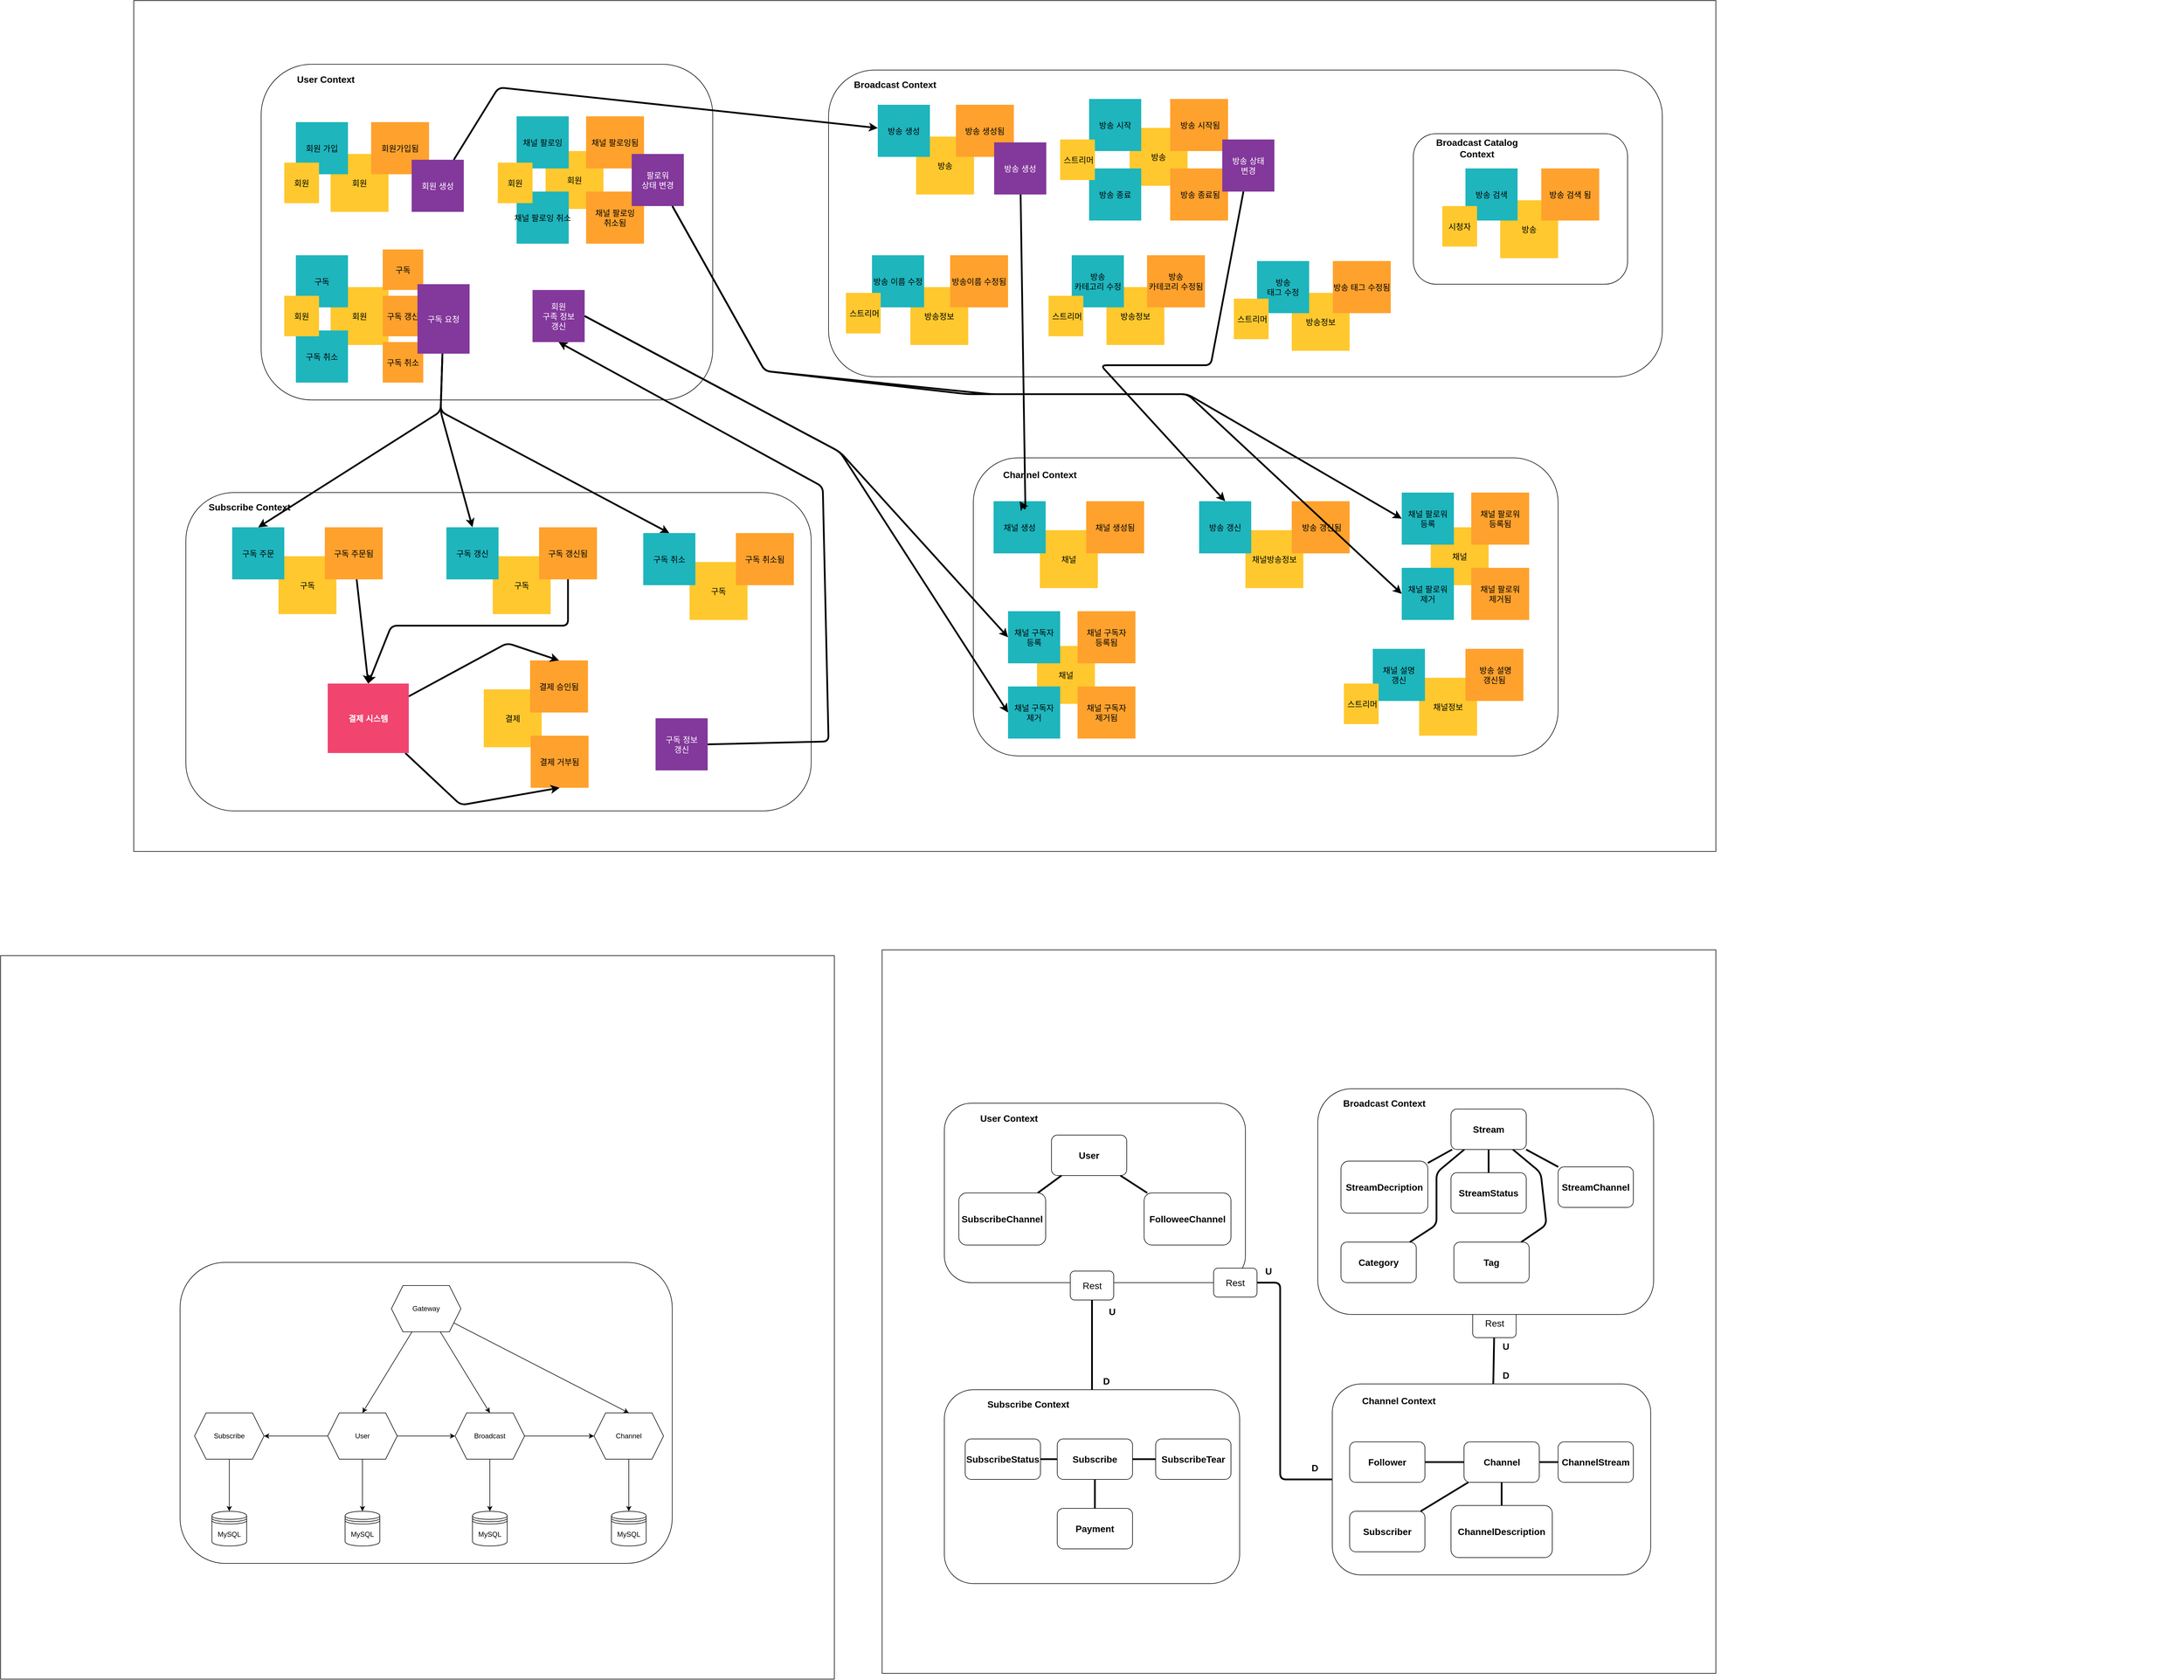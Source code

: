 <mxfile>
    <diagram id="_NiuC_yrdkO8kt6QhC4k" name="V1">
        <mxGraphModel dx="3293" dy="3680" grid="1" gridSize="10" guides="1" tooltips="1" connect="1" arrows="1" fold="1" page="1" pageScale="1" pageWidth="850" pageHeight="1100" math="0" shadow="0">
            <root>
                <mxCell id="0"/>
                <mxCell id="1" parent="0"/>
                <mxCell id="QbikS9MXMlGPmsdrN7Ax-123" value="" style="rounded=0;whiteSpace=wrap;html=1;" parent="1" vertex="1">
                    <mxGeometry x="-280" y="-1670" width="2732.5" height="1470" as="geometry"/>
                </mxCell>
                <mxCell id="QbikS9MXMlGPmsdrN7Ax-122" value="" style="rounded=0;whiteSpace=wrap;html=1;" parent="1" vertex="1">
                    <mxGeometry x="-510" y="-20" width="1440" height="1250" as="geometry"/>
                </mxCell>
                <mxCell id="QbikS9MXMlGPmsdrN7Ax-121" value="" style="rounded=0;whiteSpace=wrap;html=1;" parent="1" vertex="1">
                    <mxGeometry x="1012.5" y="-30" width="1440" height="1250" as="geometry"/>
                </mxCell>
                <mxCell id="T_9ElkkzwWkG0n2rp3H_-113" value="" style="group" parent="1" vertex="1" connectable="0">
                    <mxGeometry x="920" y="-1550" width="1440" height="530" as="geometry"/>
                </mxCell>
                <mxCell id="T_9ElkkzwWkG0n2rp3H_-114" value="" style="rounded=1;whiteSpace=wrap;html=1;fontSize=14;fontStyle=1" parent="T_9ElkkzwWkG0n2rp3H_-113" vertex="1">
                    <mxGeometry width="1440" height="530" as="geometry"/>
                </mxCell>
                <mxCell id="T_9ElkkzwWkG0n2rp3H_-115" value="" style="rounded=1;whiteSpace=wrap;html=1;fontSize=16;fontColor=#FFFFFF;fontStyle=1" parent="T_9ElkkzwWkG0n2rp3H_-113" vertex="1">
                    <mxGeometry x="1010" y="110" width="370" height="260" as="geometry"/>
                </mxCell>
                <mxCell id="T_9ElkkzwWkG0n2rp3H_-116" value="방송" style="fillColor=#FFC82E;strokeColor=none;fontSize=14;" parent="T_9ElkkzwWkG0n2rp3H_-113" vertex="1">
                    <mxGeometry x="1160" y="225" width="100" height="100" as="geometry"/>
                </mxCell>
                <mxCell id="T_9ElkkzwWkG0n2rp3H_-117" value="방송 검색 됨" style="fillColor=#FFA12D;strokeColor=none;fontSize=14;" parent="T_9ElkkzwWkG0n2rp3H_-113" vertex="1">
                    <mxGeometry x="1231" y="170" width="100" height="90" as="geometry"/>
                </mxCell>
                <mxCell id="T_9ElkkzwWkG0n2rp3H_-118" value="방송 검색" style="fillColor=#1EB5BD;strokeColor=none;fontSize=14;" parent="T_9ElkkzwWkG0n2rp3H_-113" vertex="1">
                    <mxGeometry x="1100" y="170" width="90" height="90" as="geometry"/>
                </mxCell>
                <mxCell id="T_9ElkkzwWkG0n2rp3H_-119" value="시청자" style="fillColor=#FFC82E;strokeColor=none;fontSize=14;" parent="T_9ElkkzwWkG0n2rp3H_-113" vertex="1">
                    <mxGeometry x="1060" y="235" width="60" height="70" as="geometry"/>
                </mxCell>
                <mxCell id="T_9ElkkzwWkG0n2rp3H_-120" value="방송정보" style="fillColor=#FFC82E;strokeColor=none;fontSize=14;" parent="T_9ElkkzwWkG0n2rp3H_-113" vertex="1">
                    <mxGeometry x="480" y="375" width="100" height="100" as="geometry"/>
                </mxCell>
                <mxCell id="T_9ElkkzwWkG0n2rp3H_-121" value="방송정보" style="fillColor=#FFC82E;strokeColor=none;fontSize=14;" parent="T_9ElkkzwWkG0n2rp3H_-113" vertex="1">
                    <mxGeometry x="800" y="385" width="100" height="100" as="geometry"/>
                </mxCell>
                <mxCell id="T_9ElkkzwWkG0n2rp3H_-122" value="방송정보" style="fillColor=#FFC82E;strokeColor=none;fontSize=14;" parent="T_9ElkkzwWkG0n2rp3H_-113" vertex="1">
                    <mxGeometry x="141.25" y="375" width="100" height="100" as="geometry"/>
                </mxCell>
                <mxCell id="T_9ElkkzwWkG0n2rp3H_-123" value="방송이름 수정됨" style="fillColor=#FFA12D;strokeColor=none;fontSize=14;" parent="T_9ElkkzwWkG0n2rp3H_-113" vertex="1">
                    <mxGeometry x="210" y="320" width="100" height="90" as="geometry"/>
                </mxCell>
                <mxCell id="T_9ElkkzwWkG0n2rp3H_-124" value="방송" style="fillColor=#FFC82E;strokeColor=none;fontSize=14;" parent="T_9ElkkzwWkG0n2rp3H_-113" vertex="1">
                    <mxGeometry x="520" y="100" width="100" height="100" as="geometry"/>
                </mxCell>
                <mxCell id="T_9ElkkzwWkG0n2rp3H_-125" value="방송 시작" style="fillColor=#1EB5BD;strokeColor=none;fontSize=14;" parent="T_9ElkkzwWkG0n2rp3H_-113" vertex="1">
                    <mxGeometry x="450" y="50" width="90" height="90" as="geometry"/>
                </mxCell>
                <mxCell id="T_9ElkkzwWkG0n2rp3H_-126" value=" 방송 시작됨" style="fillColor=#FFA12D;strokeColor=none;fontSize=14;" parent="T_9ElkkzwWkG0n2rp3H_-113" vertex="1">
                    <mxGeometry x="590" y="50" width="100" height="90" as="geometry"/>
                </mxCell>
                <mxCell id="T_9ElkkzwWkG0n2rp3H_-127" value=" 방송 종료됨" style="fillColor=#FFA12D;strokeColor=none;fontSize=14;" parent="T_9ElkkzwWkG0n2rp3H_-113" vertex="1">
                    <mxGeometry x="590" y="170" width="100" height="90" as="geometry"/>
                </mxCell>
                <mxCell id="T_9ElkkzwWkG0n2rp3H_-128" value="방송 종료" style="fillColor=#1EB5BD;strokeColor=none;fontSize=14;" parent="T_9ElkkzwWkG0n2rp3H_-113" vertex="1">
                    <mxGeometry x="450" y="170" width="90" height="90" as="geometry"/>
                </mxCell>
                <mxCell id="T_9ElkkzwWkG0n2rp3H_-129" value="방송&#10;카테코리 수정됨" style="fillColor=#FFA12D;strokeColor=none;fontSize=14;" parent="T_9ElkkzwWkG0n2rp3H_-113" vertex="1">
                    <mxGeometry x="550" y="320" width="100" height="90" as="geometry"/>
                </mxCell>
                <mxCell id="T_9ElkkzwWkG0n2rp3H_-130" value="방송 태그 수정됨" style="fillColor=#FFA12D;strokeColor=none;fontSize=14;" parent="T_9ElkkzwWkG0n2rp3H_-113" vertex="1">
                    <mxGeometry x="871" y="330" width="100" height="90" as="geometry"/>
                </mxCell>
                <mxCell id="T_9ElkkzwWkG0n2rp3H_-131" value=" 스트리머" style="fillColor=#FFC82E;strokeColor=none;fontSize=14;" parent="T_9ElkkzwWkG0n2rp3H_-113" vertex="1">
                    <mxGeometry x="400" y="120" width="60" height="70" as="geometry"/>
                </mxCell>
                <mxCell id="T_9ElkkzwWkG0n2rp3H_-132" value="방송 이름 수정" style="fillColor=#1EB5BD;strokeColor=none;fontSize=14;" parent="T_9ElkkzwWkG0n2rp3H_-113" vertex="1">
                    <mxGeometry x="75" y="320" width="90" height="90" as="geometry"/>
                </mxCell>
                <mxCell id="T_9ElkkzwWkG0n2rp3H_-133" value=" 스트리머" style="fillColor=#FFC82E;strokeColor=none;fontSize=14;" parent="T_9ElkkzwWkG0n2rp3H_-113" vertex="1">
                    <mxGeometry x="30" y="385" width="60" height="70" as="geometry"/>
                </mxCell>
                <mxCell id="T_9ElkkzwWkG0n2rp3H_-134" value="방송&#10;카테고리 수정" style="fillColor=#1EB5BD;strokeColor=none;fontSize=14;" parent="T_9ElkkzwWkG0n2rp3H_-113" vertex="1">
                    <mxGeometry x="420" y="320" width="90" height="90" as="geometry"/>
                </mxCell>
                <mxCell id="T_9ElkkzwWkG0n2rp3H_-135" value=" 스트리머" style="fillColor=#FFC82E;strokeColor=none;fontSize=14;" parent="T_9ElkkzwWkG0n2rp3H_-113" vertex="1">
                    <mxGeometry x="380" y="390" width="60" height="70" as="geometry"/>
                </mxCell>
                <mxCell id="T_9ElkkzwWkG0n2rp3H_-136" value="방송&#10;태그 수정" style="fillColor=#1EB5BD;strokeColor=none;fontSize=14;" parent="T_9ElkkzwWkG0n2rp3H_-113" vertex="1">
                    <mxGeometry x="740" y="330" width="90" height="90" as="geometry"/>
                </mxCell>
                <mxCell id="T_9ElkkzwWkG0n2rp3H_-137" value=" 스트리머" style="fillColor=#FFC82E;strokeColor=none;fontSize=14;" parent="T_9ElkkzwWkG0n2rp3H_-113" vertex="1">
                    <mxGeometry x="700" y="395" width="60" height="70" as="geometry"/>
                </mxCell>
                <mxCell id="T_9ElkkzwWkG0n2rp3H_-138" value="방송" style="fillColor=#FFC82E;strokeColor=none;fontSize=14;" parent="T_9ElkkzwWkG0n2rp3H_-113" vertex="1">
                    <mxGeometry x="151.25" y="115" width="100" height="100" as="geometry"/>
                </mxCell>
                <mxCell id="T_9ElkkzwWkG0n2rp3H_-139" value="방송 생성됨" style="fillColor=#FFA12D;strokeColor=none;fontSize=14;" parent="T_9ElkkzwWkG0n2rp3H_-113" vertex="1">
                    <mxGeometry x="220" y="60" width="100" height="90" as="geometry"/>
                </mxCell>
                <mxCell id="T_9ElkkzwWkG0n2rp3H_-140" value="방송 생성" style="fillColor=#1EB5BD;strokeColor=none;fontSize=14;" parent="T_9ElkkzwWkG0n2rp3H_-113" vertex="1">
                    <mxGeometry x="85" y="60" width="90" height="90" as="geometry"/>
                </mxCell>
                <mxCell id="T_9ElkkzwWkG0n2rp3H_-141" value="&lt;font style=&quot;font-size: 16px;&quot;&gt;&lt;b&gt;Broadcast Context&lt;/b&gt;&lt;/font&gt;" style="text;html=1;strokeColor=none;fillColor=none;align=center;verticalAlign=middle;whiteSpace=wrap;rounded=0;fontSize=14;" parent="T_9ElkkzwWkG0n2rp3H_-113" vertex="1">
                    <mxGeometry x="15" y="10" width="200" height="30" as="geometry"/>
                </mxCell>
                <mxCell id="T_9ElkkzwWkG0n2rp3H_-142" value="방송 상태&#10;변경" style="fillColor=#83389B;strokeColor=none;fontSize=14;fontStyle=0;fontColor=#FFFFFF;" parent="T_9ElkkzwWkG0n2rp3H_-113" vertex="1">
                    <mxGeometry x="680" y="120" width="90" height="90" as="geometry"/>
                </mxCell>
                <mxCell id="T_9ElkkzwWkG0n2rp3H_-143" value="&lt;font style=&quot;font-size: 16px;&quot;&gt;&lt;b&gt;Broadcast Catalog&lt;br&gt;Context&lt;/b&gt;&lt;/font&gt;" style="text;html=1;strokeColor=none;fillColor=none;align=center;verticalAlign=middle;whiteSpace=wrap;rounded=0;fontSize=14;" parent="T_9ElkkzwWkG0n2rp3H_-113" vertex="1">
                    <mxGeometry x="1020" y="120" width="200" height="30" as="geometry"/>
                </mxCell>
                <mxCell id="T_9ElkkzwWkG0n2rp3H_-144" value="방송 생성" style="fillColor=#83389B;strokeColor=none;fontSize=14;fontStyle=0;fontColor=#FFFFFF;" parent="T_9ElkkzwWkG0n2rp3H_-113" vertex="1">
                    <mxGeometry x="286" y="125" width="90" height="90" as="geometry"/>
                </mxCell>
                <mxCell id="T_9ElkkzwWkG0n2rp3H_-145" value="" style="group" parent="1" vertex="1" connectable="0">
                    <mxGeometry x="-190" y="-820" width="1080" height="550" as="geometry"/>
                </mxCell>
                <mxCell id="T_9ElkkzwWkG0n2rp3H_-146" value="" style="rounded=1;whiteSpace=wrap;html=1;fontSize=14;" parent="T_9ElkkzwWkG0n2rp3H_-145" vertex="1">
                    <mxGeometry width="1080" height="550" as="geometry"/>
                </mxCell>
                <mxCell id="T_9ElkkzwWkG0n2rp3H_-147" value="구독" style="fillColor=#FFC82E;strokeColor=none;fontSize=14;" parent="T_9ElkkzwWkG0n2rp3H_-145" vertex="1">
                    <mxGeometry x="160" y="110" width="100" height="100" as="geometry"/>
                </mxCell>
                <mxCell id="T_9ElkkzwWkG0n2rp3H_-148" value="구독 주문됨" style="fillColor=#FFA12D;strokeColor=none;fontSize=14;" parent="T_9ElkkzwWkG0n2rp3H_-145" vertex="1">
                    <mxGeometry x="240" y="60" width="100" height="90" as="geometry"/>
                </mxCell>
                <mxCell id="T_9ElkkzwWkG0n2rp3H_-149" value="구독 주문" style="fillColor=#1EB5BD;strokeColor=none;fontSize=14;" parent="T_9ElkkzwWkG0n2rp3H_-145" vertex="1">
                    <mxGeometry x="80" y="60" width="90" height="90" as="geometry"/>
                </mxCell>
                <mxCell id="T_9ElkkzwWkG0n2rp3H_-150" value="결제" style="fillColor=#FFC82E;strokeColor=none;fontSize=14;" parent="T_9ElkkzwWkG0n2rp3H_-145" vertex="1">
                    <mxGeometry x="514.5" y="340" width="100" height="100" as="geometry"/>
                </mxCell>
                <mxCell id="T_9ElkkzwWkG0n2rp3H_-151" value="결제 승인됨" style="fillColor=#FFA12D;strokeColor=none;fontSize=14;" parent="T_9ElkkzwWkG0n2rp3H_-145" vertex="1">
                    <mxGeometry x="594.5" y="290" width="100" height="90" as="geometry"/>
                </mxCell>
                <mxCell id="T_9ElkkzwWkG0n2rp3H_-152" value="결제 거부됨" style="fillColor=#FFA12D;strokeColor=none;fontSize=14;" parent="T_9ElkkzwWkG0n2rp3H_-145" vertex="1">
                    <mxGeometry x="595.5" y="420" width="100" height="90" as="geometry"/>
                </mxCell>
                <mxCell id="T_9ElkkzwWkG0n2rp3H_-153" value="구독" style="fillColor=#FFC82E;strokeColor=none;fontSize=14;" parent="T_9ElkkzwWkG0n2rp3H_-145" vertex="1">
                    <mxGeometry x="870" y="120" width="100" height="100" as="geometry"/>
                </mxCell>
                <mxCell id="T_9ElkkzwWkG0n2rp3H_-154" value="구독 취소됨" style="fillColor=#FFA12D;strokeColor=none;fontSize=14;" parent="T_9ElkkzwWkG0n2rp3H_-145" vertex="1">
                    <mxGeometry x="950" y="70" width="100" height="90" as="geometry"/>
                </mxCell>
                <mxCell id="T_9ElkkzwWkG0n2rp3H_-155" value="구독 취소" style="fillColor=#1EB5BD;strokeColor=none;fontSize=14;" parent="T_9ElkkzwWkG0n2rp3H_-145" vertex="1">
                    <mxGeometry x="790" y="70" width="90" height="90" as="geometry"/>
                </mxCell>
                <mxCell id="T_9ElkkzwWkG0n2rp3H_-156" value="&lt;font style=&quot;font-size: 16px;&quot;&gt;&lt;b&gt;Subscribe Context&lt;/b&gt;&lt;/font&gt;" style="text;html=1;strokeColor=none;fillColor=none;align=center;verticalAlign=middle;whiteSpace=wrap;rounded=0;fontSize=14;" parent="T_9ElkkzwWkG0n2rp3H_-145" vertex="1">
                    <mxGeometry x="10" y="10" width="200" height="30" as="geometry"/>
                </mxCell>
                <mxCell id="T_9ElkkzwWkG0n2rp3H_-157" value="구독" style="fillColor=#FFC82E;strokeColor=none;fontSize=14;" parent="T_9ElkkzwWkG0n2rp3H_-145" vertex="1">
                    <mxGeometry x="530" y="110" width="100" height="100" as="geometry"/>
                </mxCell>
                <mxCell id="T_9ElkkzwWkG0n2rp3H_-158" style="edgeStyle=none;html=1;exitX=0.5;exitY=1;exitDx=0;exitDy=0;strokeWidth=3;fontSize=14;fontColor=#FFFFFF;" parent="T_9ElkkzwWkG0n2rp3H_-145" source="T_9ElkkzwWkG0n2rp3H_-159" edge="1">
                    <mxGeometry relative="1" as="geometry">
                        <mxPoint x="315" y="330" as="targetPoint"/>
                        <Array as="points">
                            <mxPoint x="660" y="230"/>
                            <mxPoint x="355" y="230"/>
                        </Array>
                    </mxGeometry>
                </mxCell>
                <mxCell id="T_9ElkkzwWkG0n2rp3H_-159" value="구독 갱신됨" style="fillColor=#FFA12D;strokeColor=none;fontSize=14;" parent="T_9ElkkzwWkG0n2rp3H_-145" vertex="1">
                    <mxGeometry x="610" y="60" width="100" height="90" as="geometry"/>
                </mxCell>
                <mxCell id="T_9ElkkzwWkG0n2rp3H_-160" value="구독 갱신" style="fillColor=#1EB5BD;strokeColor=none;fontSize=14;" parent="T_9ElkkzwWkG0n2rp3H_-145" vertex="1">
                    <mxGeometry x="450" y="60" width="90" height="90" as="geometry"/>
                </mxCell>
                <mxCell id="T_9ElkkzwWkG0n2rp3H_-161" style="edgeStyle=none;html=1;entryX=0.5;entryY=0;entryDx=0;entryDy=0;strokeWidth=3;fontSize=14;fontColor=#FFFFFF;" parent="T_9ElkkzwWkG0n2rp3H_-145" source="T_9ElkkzwWkG0n2rp3H_-163" target="T_9ElkkzwWkG0n2rp3H_-151" edge="1">
                    <mxGeometry relative="1" as="geometry">
                        <Array as="points">
                            <mxPoint x="555" y="260"/>
                        </Array>
                    </mxGeometry>
                </mxCell>
                <mxCell id="T_9ElkkzwWkG0n2rp3H_-162" style="edgeStyle=none;html=1;entryX=0.5;entryY=1;entryDx=0;entryDy=0;strokeWidth=3;fontSize=14;fontColor=#FFFFFF;" parent="T_9ElkkzwWkG0n2rp3H_-145" source="T_9ElkkzwWkG0n2rp3H_-163" target="T_9ElkkzwWkG0n2rp3H_-152" edge="1">
                    <mxGeometry relative="1" as="geometry">
                        <Array as="points">
                            <mxPoint x="475" y="540"/>
                        </Array>
                    </mxGeometry>
                </mxCell>
                <mxCell id="T_9ElkkzwWkG0n2rp3H_-163" value="결제 시스템" style="fillColor=#F1446F;strokeColor=none;fontSize=14;fontColor=#FFFFFF;fontStyle=1" parent="T_9ElkkzwWkG0n2rp3H_-145" vertex="1">
                    <mxGeometry x="245" y="330" width="140" height="120" as="geometry"/>
                </mxCell>
                <mxCell id="T_9ElkkzwWkG0n2rp3H_-164" style="edgeStyle=none;html=1;entryX=0.5;entryY=0;entryDx=0;entryDy=0;strokeWidth=3;fontSize=14;fontColor=#FFFFFF;" parent="T_9ElkkzwWkG0n2rp3H_-145" source="T_9ElkkzwWkG0n2rp3H_-148" target="T_9ElkkzwWkG0n2rp3H_-163" edge="1">
                    <mxGeometry relative="1" as="geometry"/>
                </mxCell>
                <mxCell id="T_9ElkkzwWkG0n2rp3H_-165" value="구독 정보&#10;갱신" style="fillColor=#83389B;strokeColor=none;fontSize=14;fontStyle=0;fontColor=#FFFFFF;" parent="T_9ElkkzwWkG0n2rp3H_-145" vertex="1">
                    <mxGeometry x="811.25" y="390" width="90" height="90" as="geometry"/>
                </mxCell>
                <mxCell id="T_9ElkkzwWkG0n2rp3H_-166" value="" style="group" parent="1" vertex="1" connectable="0">
                    <mxGeometry x="-60" y="-1560" width="1020" height="840" as="geometry"/>
                </mxCell>
                <mxCell id="T_9ElkkzwWkG0n2rp3H_-167" value="" style="rounded=1;whiteSpace=wrap;html=1;fontSize=14;" parent="T_9ElkkzwWkG0n2rp3H_-166" vertex="1">
                    <mxGeometry width="780" height="580" as="geometry"/>
                </mxCell>
                <mxCell id="T_9ElkkzwWkG0n2rp3H_-168" value="회원" style="fillColor=#FFC82E;strokeColor=none;fontSize=14;" parent="T_9ElkkzwWkG0n2rp3H_-166" vertex="1">
                    <mxGeometry x="491.25" y="150" width="100" height="100" as="geometry"/>
                </mxCell>
                <mxCell id="T_9ElkkzwWkG0n2rp3H_-169" value="회원" style="fillColor=#FFC82E;strokeColor=none;fontSize=14;" parent="T_9ElkkzwWkG0n2rp3H_-166" vertex="1">
                    <mxGeometry x="120" y="155" width="100" height="100" as="geometry"/>
                </mxCell>
                <mxCell id="T_9ElkkzwWkG0n2rp3H_-170" value="회원 가입" style="fillColor=#1EB5BD;strokeColor=none;fontSize=14;" parent="T_9ElkkzwWkG0n2rp3H_-166" vertex="1">
                    <mxGeometry x="60" y="100" width="90" height="90" as="geometry"/>
                </mxCell>
                <mxCell id="T_9ElkkzwWkG0n2rp3H_-171" value="채널 팔로잉됨" style="fillColor=#FFA12D;strokeColor=none;fontSize=14;" parent="T_9ElkkzwWkG0n2rp3H_-166" vertex="1">
                    <mxGeometry x="561.25" y="90" width="100" height="90" as="geometry"/>
                </mxCell>
                <mxCell id="T_9ElkkzwWkG0n2rp3H_-172" value="채널 팔로잉&#10;취소됨" style="fillColor=#FFA12D;strokeColor=none;fontSize=14;" parent="T_9ElkkzwWkG0n2rp3H_-166" vertex="1">
                    <mxGeometry x="561.25" y="220" width="100" height="90" as="geometry"/>
                </mxCell>
                <mxCell id="T_9ElkkzwWkG0n2rp3H_-173" value="회원가입됨" style="fillColor=#FFA12D;strokeColor=none;fontSize=14;" parent="T_9ElkkzwWkG0n2rp3H_-166" vertex="1">
                    <mxGeometry x="190" y="100" width="100" height="90" as="geometry"/>
                </mxCell>
                <mxCell id="T_9ElkkzwWkG0n2rp3H_-174" value="회원" style="fillColor=#FFC82E;strokeColor=none;fontSize=14;" parent="T_9ElkkzwWkG0n2rp3H_-166" vertex="1">
                    <mxGeometry x="40" y="170" width="60" height="70" as="geometry"/>
                </mxCell>
                <mxCell id="T_9ElkkzwWkG0n2rp3H_-175" value="채널 팔로잉" style="fillColor=#1EB5BD;strokeColor=none;fontSize=14;" parent="T_9ElkkzwWkG0n2rp3H_-166" vertex="1">
                    <mxGeometry x="441.25" y="90" width="90" height="90" as="geometry"/>
                </mxCell>
                <mxCell id="T_9ElkkzwWkG0n2rp3H_-176" value="채널 팔로잉 취소" style="fillColor=#1EB5BD;strokeColor=none;fontSize=14;" parent="T_9ElkkzwWkG0n2rp3H_-166" vertex="1">
                    <mxGeometry x="441.25" y="220" width="90" height="90" as="geometry"/>
                </mxCell>
                <mxCell id="T_9ElkkzwWkG0n2rp3H_-177" value="회원" style="fillColor=#FFC82E;strokeColor=none;fontSize=14;" parent="T_9ElkkzwWkG0n2rp3H_-166" vertex="1">
                    <mxGeometry x="408.75" y="170" width="60" height="70" as="geometry"/>
                </mxCell>
                <mxCell id="T_9ElkkzwWkG0n2rp3H_-178" value="&lt;span style=&quot;color: rgb(0, 0, 0); font-family: Helvetica; font-style: normal; font-variant-ligatures: normal; font-variant-caps: normal; letter-spacing: normal; orphans: 2; text-align: center; text-indent: 0px; text-transform: none; widows: 2; word-spacing: 0px; -webkit-text-stroke-width: 0px; background-color: rgb(251, 251, 251); text-decoration-thickness: initial; text-decoration-style: initial; text-decoration-color: initial; float: none; display: inline !important;&quot;&gt;&lt;font style=&quot;font-size: 16px;&quot;&gt;&lt;b&gt;User Context&lt;/b&gt;&lt;/font&gt;&lt;/span&gt;" style="text;whiteSpace=wrap;html=1;fontSize=14;" parent="T_9ElkkzwWkG0n2rp3H_-166" vertex="1">
                    <mxGeometry x="60" y="10" width="160" height="40" as="geometry"/>
                </mxCell>
                <mxCell id="T_9ElkkzwWkG0n2rp3H_-179" value="팔로워&#10;상태 변경" style="fillColor=#83389B;strokeColor=none;fontSize=14;fontStyle=0;fontColor=#FFFFFF;" parent="T_9ElkkzwWkG0n2rp3H_-166" vertex="1">
                    <mxGeometry x="640" y="155" width="90" height="90" as="geometry"/>
                </mxCell>
                <mxCell id="T_9ElkkzwWkG0n2rp3H_-180" value="회원 생성" style="fillColor=#83389B;strokeColor=none;fontSize=14;fontStyle=0;fontColor=#FFFFFF;" parent="T_9ElkkzwWkG0n2rp3H_-166" vertex="1">
                    <mxGeometry x="260" y="165" width="90" height="90" as="geometry"/>
                </mxCell>
                <mxCell id="T_9ElkkzwWkG0n2rp3H_-181" value="회원" style="fillColor=#FFC82E;strokeColor=none;fontSize=14;" parent="T_9ElkkzwWkG0n2rp3H_-166" vertex="1">
                    <mxGeometry x="120" y="385" width="100" height="100" as="geometry"/>
                </mxCell>
                <mxCell id="T_9ElkkzwWkG0n2rp3H_-182" value="구독" style="fillColor=#1EB5BD;strokeColor=none;fontSize=14;" parent="T_9ElkkzwWkG0n2rp3H_-166" vertex="1">
                    <mxGeometry x="60" y="330" width="90" height="90" as="geometry"/>
                </mxCell>
                <mxCell id="T_9ElkkzwWkG0n2rp3H_-183" value="구독 취소" style="fillColor=#1EB5BD;strokeColor=none;fontSize=14;" parent="T_9ElkkzwWkG0n2rp3H_-166" vertex="1">
                    <mxGeometry x="60" y="460" width="90" height="90" as="geometry"/>
                </mxCell>
                <mxCell id="T_9ElkkzwWkG0n2rp3H_-184" value="회원" style="fillColor=#FFC82E;strokeColor=none;fontSize=14;" parent="T_9ElkkzwWkG0n2rp3H_-166" vertex="1">
                    <mxGeometry x="40" y="400" width="60" height="70" as="geometry"/>
                </mxCell>
                <mxCell id="T_9ElkkzwWkG0n2rp3H_-185" value="구독 갱신" style="fillColor=#FFA12D;strokeColor=none;fontSize=14;" parent="T_9ElkkzwWkG0n2rp3H_-166" vertex="1">
                    <mxGeometry x="210" y="400" width="70" height="70" as="geometry"/>
                </mxCell>
                <mxCell id="T_9ElkkzwWkG0n2rp3H_-186" value="구독" style="fillColor=#FFA12D;strokeColor=none;fontSize=14;" parent="T_9ElkkzwWkG0n2rp3H_-166" vertex="1">
                    <mxGeometry x="210" y="320" width="70" height="70" as="geometry"/>
                </mxCell>
                <mxCell id="T_9ElkkzwWkG0n2rp3H_-187" value="구독 취소" style="fillColor=#FFA12D;strokeColor=none;fontSize=14;" parent="T_9ElkkzwWkG0n2rp3H_-166" vertex="1">
                    <mxGeometry x="210" y="480" width="70" height="70" as="geometry"/>
                </mxCell>
                <mxCell id="T_9ElkkzwWkG0n2rp3H_-188" value="구독 요청" style="fillColor=#83389B;strokeColor=none;fontSize=14;fontStyle=0;fontColor=#FFFFFF;" parent="T_9ElkkzwWkG0n2rp3H_-166" vertex="1">
                    <mxGeometry x="270" y="380" width="90" height="120" as="geometry"/>
                </mxCell>
                <mxCell id="T_9ElkkzwWkG0n2rp3H_-189" value="회원&#10;구족 정보&#10;갱신" style="fillColor=#83389B;strokeColor=none;fontSize=14;fontStyle=0;fontColor=#FFFFFF;" parent="T_9ElkkzwWkG0n2rp3H_-166" vertex="1">
                    <mxGeometry x="468.75" y="390" width="90" height="90" as="geometry"/>
                </mxCell>
                <mxCell id="T_9ElkkzwWkG0n2rp3H_-190" value="" style="group" parent="1" vertex="1" connectable="0">
                    <mxGeometry x="1170" y="-880" width="2090" height="515" as="geometry"/>
                </mxCell>
                <mxCell id="T_9ElkkzwWkG0n2rp3H_-191" value="" style="rounded=1;whiteSpace=wrap;html=1;fontSize=14;" parent="T_9ElkkzwWkG0n2rp3H_-190" vertex="1">
                    <mxGeometry width="1010" height="515" as="geometry"/>
                </mxCell>
                <mxCell id="T_9ElkkzwWkG0n2rp3H_-192" value="채널방송정보" style="fillColor=#FFC82E;strokeColor=none;fontSize=14;" parent="T_9ElkkzwWkG0n2rp3H_-190" vertex="1">
                    <mxGeometry x="470" y="125" width="100" height="100" as="geometry"/>
                </mxCell>
                <mxCell id="T_9ElkkzwWkG0n2rp3H_-193" value=" 방송 갱신됨" style="fillColor=#FFA12D;strokeColor=none;fontSize=14;" parent="T_9ElkkzwWkG0n2rp3H_-190" vertex="1">
                    <mxGeometry x="550" y="75" width="100" height="90" as="geometry"/>
                </mxCell>
                <mxCell id="T_9ElkkzwWkG0n2rp3H_-194" value="방송 갱신" style="fillColor=#1EB5BD;strokeColor=none;fontSize=14;" parent="T_9ElkkzwWkG0n2rp3H_-190" vertex="1">
                    <mxGeometry x="390" y="75" width="90" height="90" as="geometry"/>
                </mxCell>
                <mxCell id="T_9ElkkzwWkG0n2rp3H_-195" value="채널정보" style="fillColor=#FFC82E;strokeColor=none;fontSize=14;" parent="T_9ElkkzwWkG0n2rp3H_-190" vertex="1">
                    <mxGeometry x="770" y="380" width="100" height="100" as="geometry"/>
                </mxCell>
                <mxCell id="T_9ElkkzwWkG0n2rp3H_-196" value=" 방송 설명&#10;갱신됨" style="fillColor=#FFA12D;strokeColor=none;fontSize=14;" parent="T_9ElkkzwWkG0n2rp3H_-190" vertex="1">
                    <mxGeometry x="850" y="330" width="100" height="90" as="geometry"/>
                </mxCell>
                <mxCell id="T_9ElkkzwWkG0n2rp3H_-197" value="채널 설명&#10;갱신" style="fillColor=#1EB5BD;strokeColor=none;fontSize=14;" parent="T_9ElkkzwWkG0n2rp3H_-190" vertex="1">
                    <mxGeometry x="690" y="330" width="90" height="90" as="geometry"/>
                </mxCell>
                <mxCell id="T_9ElkkzwWkG0n2rp3H_-198" value=" 스트리머" style="fillColor=#FFC82E;strokeColor=none;fontSize=14;" parent="T_9ElkkzwWkG0n2rp3H_-190" vertex="1">
                    <mxGeometry x="640" y="390" width="60" height="70" as="geometry"/>
                </mxCell>
                <mxCell id="T_9ElkkzwWkG0n2rp3H_-199" value="채널" style="fillColor=#FFC82E;strokeColor=none;fontSize=14;" parent="T_9ElkkzwWkG0n2rp3H_-190" vertex="1">
                    <mxGeometry x="115" y="125" width="100" height="100" as="geometry"/>
                </mxCell>
                <mxCell id="T_9ElkkzwWkG0n2rp3H_-200" value="채널 생성됨" style="fillColor=#FFA12D;strokeColor=none;fontSize=14;" parent="T_9ElkkzwWkG0n2rp3H_-190" vertex="1">
                    <mxGeometry x="195" y="75" width="100" height="90" as="geometry"/>
                </mxCell>
                <mxCell id="T_9ElkkzwWkG0n2rp3H_-201" value="채널 생성" style="fillColor=#1EB5BD;strokeColor=none;fontSize=14;" parent="T_9ElkkzwWkG0n2rp3H_-190" vertex="1">
                    <mxGeometry x="35" y="75" width="90" height="90" as="geometry"/>
                </mxCell>
                <mxCell id="T_9ElkkzwWkG0n2rp3H_-202" value="채널" style="fillColor=#FFC82E;strokeColor=none;fontSize=14;" parent="T_9ElkkzwWkG0n2rp3H_-190" vertex="1">
                    <mxGeometry x="790" y="120" width="100" height="100" as="geometry"/>
                </mxCell>
                <mxCell id="T_9ElkkzwWkG0n2rp3H_-203" value="채널 팔로워&#10;등록됨" style="fillColor=#FFA12D;strokeColor=none;fontSize=14;" parent="T_9ElkkzwWkG0n2rp3H_-190" vertex="1">
                    <mxGeometry x="860" y="60" width="100" height="90" as="geometry"/>
                </mxCell>
                <mxCell id="T_9ElkkzwWkG0n2rp3H_-204" value="채널 팔로워&#10;제거됨" style="fillColor=#FFA12D;strokeColor=none;fontSize=14;" parent="T_9ElkkzwWkG0n2rp3H_-190" vertex="1">
                    <mxGeometry x="860" y="190" width="100" height="90" as="geometry"/>
                </mxCell>
                <mxCell id="T_9ElkkzwWkG0n2rp3H_-205" value="채널 팔로워&#10;등록" style="fillColor=#1EB5BD;strokeColor=none;fontSize=14;" parent="T_9ElkkzwWkG0n2rp3H_-190" vertex="1">
                    <mxGeometry x="740" y="60" width="90" height="90" as="geometry"/>
                </mxCell>
                <mxCell id="T_9ElkkzwWkG0n2rp3H_-206" value="채널 팔로워&#10;제거" style="fillColor=#1EB5BD;strokeColor=none;fontSize=14;" parent="T_9ElkkzwWkG0n2rp3H_-190" vertex="1">
                    <mxGeometry x="740" y="190" width="90" height="90" as="geometry"/>
                </mxCell>
                <mxCell id="T_9ElkkzwWkG0n2rp3H_-207" value="&lt;font style=&quot;font-size: 16px;&quot;&gt;&lt;b&gt;Channel Context&lt;/b&gt;&lt;/font&gt;" style="text;html=1;strokeColor=none;fillColor=none;align=center;verticalAlign=middle;whiteSpace=wrap;rounded=0;fontSize=14;" parent="T_9ElkkzwWkG0n2rp3H_-190" vertex="1">
                    <mxGeometry x="15" y="14" width="200" height="30" as="geometry"/>
                </mxCell>
                <mxCell id="T_9ElkkzwWkG0n2rp3H_-208" value="채널" style="fillColor=#FFC82E;strokeColor=none;fontSize=14;" parent="T_9ElkkzwWkG0n2rp3H_-190" vertex="1">
                    <mxGeometry x="110" y="325" width="100" height="100" as="geometry"/>
                </mxCell>
                <mxCell id="T_9ElkkzwWkG0n2rp3H_-209" value="채널 구독자&#10;등록됨" style="fillColor=#FFA12D;strokeColor=none;fontSize=14;" parent="T_9ElkkzwWkG0n2rp3H_-190" vertex="1">
                    <mxGeometry x="180" y="265" width="100" height="90" as="geometry"/>
                </mxCell>
                <mxCell id="T_9ElkkzwWkG0n2rp3H_-210" value="채널 구독자&#10;제거됨" style="fillColor=#FFA12D;strokeColor=none;fontSize=14;" parent="T_9ElkkzwWkG0n2rp3H_-190" vertex="1">
                    <mxGeometry x="180" y="395" width="100" height="90" as="geometry"/>
                </mxCell>
                <mxCell id="T_9ElkkzwWkG0n2rp3H_-211" value="채널 구독자&#10;등록" style="fillColor=#1EB5BD;strokeColor=none;fontSize=14;" parent="T_9ElkkzwWkG0n2rp3H_-190" vertex="1">
                    <mxGeometry x="60" y="265" width="90" height="90" as="geometry"/>
                </mxCell>
                <mxCell id="T_9ElkkzwWkG0n2rp3H_-212" value="채널 구독자&#10;제거" style="fillColor=#1EB5BD;strokeColor=none;fontSize=14;" parent="T_9ElkkzwWkG0n2rp3H_-190" vertex="1">
                    <mxGeometry x="60" y="395" width="90" height="90" as="geometry"/>
                </mxCell>
                <mxCell id="T_9ElkkzwWkG0n2rp3H_-213" style="edgeStyle=none;html=1;entryX=0;entryY=0.5;entryDx=0;entryDy=0;strokeWidth=3;fontSize=14;fontColor=#FFFFFF;" parent="1" source="T_9ElkkzwWkG0n2rp3H_-179" target="T_9ElkkzwWkG0n2rp3H_-205" edge="1">
                    <mxGeometry relative="1" as="geometry">
                        <Array as="points">
                            <mxPoint x="810" y="-1030"/>
                            <mxPoint x="1200" y="-990"/>
                            <mxPoint x="1540" y="-990"/>
                        </Array>
                    </mxGeometry>
                </mxCell>
                <mxCell id="T_9ElkkzwWkG0n2rp3H_-214" style="edgeStyle=none;html=1;entryX=0;entryY=0.5;entryDx=0;entryDy=0;strokeWidth=3;fontSize=14;fontColor=#FFFFFF;" parent="1" source="T_9ElkkzwWkG0n2rp3H_-179" target="T_9ElkkzwWkG0n2rp3H_-206" edge="1">
                    <mxGeometry relative="1" as="geometry">
                        <Array as="points">
                            <mxPoint x="810" y="-1030"/>
                            <mxPoint x="1160" y="-990"/>
                            <mxPoint x="1540" y="-990"/>
                        </Array>
                    </mxGeometry>
                </mxCell>
                <mxCell id="T_9ElkkzwWkG0n2rp3H_-215" style="edgeStyle=none;html=1;entryX=0.5;entryY=0;entryDx=0;entryDy=0;fontSize=14;fontColor=#FFFFFF;strokeWidth=3;" parent="1" source="T_9ElkkzwWkG0n2rp3H_-142" target="T_9ElkkzwWkG0n2rp3H_-194" edge="1">
                    <mxGeometry relative="1" as="geometry">
                        <Array as="points">
                            <mxPoint x="1580" y="-1040"/>
                            <mxPoint x="1390" y="-1040"/>
                        </Array>
                    </mxGeometry>
                </mxCell>
                <mxCell id="T_9ElkkzwWkG0n2rp3H_-216" style="edgeStyle=none;html=1;entryX=0.5;entryY=0;entryDx=0;entryDy=0;strokeWidth=3;fontSize=14;fontColor=#FFFFFF;" parent="1" source="T_9ElkkzwWkG0n2rp3H_-188" target="T_9ElkkzwWkG0n2rp3H_-149" edge="1">
                    <mxGeometry relative="1" as="geometry">
                        <Array as="points">
                            <mxPoint x="250" y="-960"/>
                        </Array>
                    </mxGeometry>
                </mxCell>
                <mxCell id="T_9ElkkzwWkG0n2rp3H_-217" style="edgeStyle=none;html=1;entryX=0.5;entryY=0;entryDx=0;entryDy=0;strokeWidth=3;fontSize=14;fontColor=#FFFFFF;" parent="1" source="T_9ElkkzwWkG0n2rp3H_-188" target="T_9ElkkzwWkG0n2rp3H_-155" edge="1">
                    <mxGeometry relative="1" as="geometry">
                        <Array as="points">
                            <mxPoint x="250" y="-960"/>
                        </Array>
                    </mxGeometry>
                </mxCell>
                <mxCell id="T_9ElkkzwWkG0n2rp3H_-218" style="edgeStyle=none;html=1;entryX=0.5;entryY=0;entryDx=0;entryDy=0;strokeWidth=3;fontSize=14;fontColor=#FFFFFF;" parent="1" source="T_9ElkkzwWkG0n2rp3H_-188" target="T_9ElkkzwWkG0n2rp3H_-160" edge="1">
                    <mxGeometry relative="1" as="geometry">
                        <Array as="points">
                            <mxPoint x="250" y="-960"/>
                        </Array>
                    </mxGeometry>
                </mxCell>
                <mxCell id="T_9ElkkzwWkG0n2rp3H_-219" style="edgeStyle=none;html=1;entryX=0;entryY=0.5;entryDx=0;entryDy=0;strokeWidth=3;fontSize=14;fontColor=#FFFFFF;exitX=1;exitY=0.5;exitDx=0;exitDy=0;" parent="1" source="T_9ElkkzwWkG0n2rp3H_-189" target="T_9ElkkzwWkG0n2rp3H_-211" edge="1">
                    <mxGeometry relative="1" as="geometry">
                        <Array as="points">
                            <mxPoint x="940" y="-890"/>
                        </Array>
                    </mxGeometry>
                </mxCell>
                <mxCell id="T_9ElkkzwWkG0n2rp3H_-220" style="edgeStyle=none;html=1;entryX=0;entryY=0.5;entryDx=0;entryDy=0;strokeWidth=3;fontSize=14;fontColor=#FFFFFF;exitX=1;exitY=0.5;exitDx=0;exitDy=0;" parent="1" source="T_9ElkkzwWkG0n2rp3H_-189" target="T_9ElkkzwWkG0n2rp3H_-212" edge="1">
                    <mxGeometry relative="1" as="geometry">
                        <Array as="points">
                            <mxPoint x="940" y="-890"/>
                        </Array>
                    </mxGeometry>
                </mxCell>
                <mxCell id="T_9ElkkzwWkG0n2rp3H_-221" style="edgeStyle=none;html=1;entryX=0.5;entryY=1;entryDx=0;entryDy=0;strokeWidth=3;fontSize=14;fontColor=#FFFFFF;exitX=1;exitY=0.5;exitDx=0;exitDy=0;" parent="1" source="T_9ElkkzwWkG0n2rp3H_-165" target="T_9ElkkzwWkG0n2rp3H_-189" edge="1">
                    <mxGeometry relative="1" as="geometry">
                        <Array as="points">
                            <mxPoint x="920" y="-390"/>
                            <mxPoint x="910" y="-830"/>
                        </Array>
                    </mxGeometry>
                </mxCell>
                <mxCell id="T_9ElkkzwWkG0n2rp3H_-222" style="edgeStyle=none;html=1;strokeColor=default;strokeWidth=3;fontSize=16;fontColor=#000000;endArrow=classic;endFill=1;" parent="1" source="T_9ElkkzwWkG0n2rp3H_-180" target="T_9ElkkzwWkG0n2rp3H_-140" edge="1">
                    <mxGeometry relative="1" as="geometry">
                        <Array as="points">
                            <mxPoint x="350" y="-1520"/>
                        </Array>
                    </mxGeometry>
                </mxCell>
                <mxCell id="T_9ElkkzwWkG0n2rp3H_-223" style="edgeStyle=none;html=1;entryX=0.5;entryY=0;entryDx=0;entryDy=0;strokeColor=default;strokeWidth=3;fontSize=16;fontColor=#000000;endArrow=classic;endFill=1;" parent="1" source="T_9ElkkzwWkG0n2rp3H_-144" target="T_9ElkkzwWkG0n2rp3H_-201" edge="1">
                    <mxGeometry relative="1" as="geometry">
                        <Array as="points">
                            <mxPoint x="1260" y="-790"/>
                        </Array>
                    </mxGeometry>
                </mxCell>
                <mxCell id="QbikS9MXMlGPmsdrN7Ax-119" value="" style="group" parent="1" vertex="1" connectable="0">
                    <mxGeometry x="1120" y="210" width="1225" height="855" as="geometry"/>
                </mxCell>
                <mxCell id="QbikS9MXMlGPmsdrN7Ax-64" value="U" style="text;html=1;strokeColor=none;fillColor=none;align=center;verticalAlign=middle;whiteSpace=wrap;rounded=0;fontSize=16;fontColor=#000000;fontStyle=1" parent="QbikS9MXMlGPmsdrN7Ax-119" vertex="1">
                    <mxGeometry x="260" y="370" width="60" height="30" as="geometry"/>
                </mxCell>
                <mxCell id="QbikS9MXMlGPmsdrN7Ax-65" value="D" style="text;html=1;strokeColor=none;fillColor=none;align=center;verticalAlign=middle;whiteSpace=wrap;rounded=0;fontSize=16;fontColor=#000000;fontStyle=1" parent="QbikS9MXMlGPmsdrN7Ax-119" vertex="1">
                    <mxGeometry x="250" y="490" width="60" height="30" as="geometry"/>
                </mxCell>
                <mxCell id="QbikS9MXMlGPmsdrN7Ax-66" value="D" style="text;html=1;strokeColor=none;fillColor=none;align=center;verticalAlign=middle;whiteSpace=wrap;rounded=0;fontSize=16;fontColor=#000000;fontStyle=1" parent="QbikS9MXMlGPmsdrN7Ax-119" vertex="1">
                    <mxGeometry x="610" y="640" width="60" height="30" as="geometry"/>
                </mxCell>
                <mxCell id="QbikS9MXMlGPmsdrN7Ax-67" value="U" style="text;html=1;strokeColor=none;fillColor=none;align=center;verticalAlign=middle;whiteSpace=wrap;rounded=0;fontSize=16;fontColor=#000000;fontStyle=1" parent="QbikS9MXMlGPmsdrN7Ax-119" vertex="1">
                    <mxGeometry x="530" y="300" width="60" height="30" as="geometry"/>
                </mxCell>
                <mxCell id="QbikS9MXMlGPmsdrN7Ax-69" value="Rest" style="rounded=1;whiteSpace=wrap;html=1;fontSize=16;fontColor=#000000;" parent="QbikS9MXMlGPmsdrN7Ax-119" vertex="1">
                    <mxGeometry x="912.5" y="380" width="75" height="50" as="geometry"/>
                </mxCell>
                <mxCell id="QbikS9MXMlGPmsdrN7Ax-70" value="U" style="text;html=1;strokeColor=none;fillColor=none;align=center;verticalAlign=middle;whiteSpace=wrap;rounded=0;fontSize=16;fontColor=#000000;fontStyle=1" parent="QbikS9MXMlGPmsdrN7Ax-119" vertex="1">
                    <mxGeometry x="940" y="430" width="60" height="30" as="geometry"/>
                </mxCell>
                <mxCell id="QbikS9MXMlGPmsdrN7Ax-71" value="" style="group" parent="QbikS9MXMlGPmsdrN7Ax-119" vertex="1" connectable="0">
                    <mxGeometry y="25" width="540" height="340" as="geometry"/>
                </mxCell>
                <mxCell id="QbikS9MXMlGPmsdrN7Ax-72" value="" style="group" parent="QbikS9MXMlGPmsdrN7Ax-71" vertex="1" connectable="0">
                    <mxGeometry width="540" height="335" as="geometry"/>
                </mxCell>
                <mxCell id="QbikS9MXMlGPmsdrN7Ax-73" value="" style="rounded=1;whiteSpace=wrap;html=1;fontSize=14;container=0;" parent="QbikS9MXMlGPmsdrN7Ax-72" vertex="1">
                    <mxGeometry width="520" height="310" as="geometry"/>
                </mxCell>
                <mxCell id="QbikS9MXMlGPmsdrN7Ax-74" value="&lt;span style=&quot;color: rgb(0, 0, 0); font-family: Helvetica; font-style: normal; font-variant-ligatures: normal; font-variant-caps: normal; letter-spacing: normal; orphans: 2; text-align: center; text-indent: 0px; text-transform: none; widows: 2; word-spacing: 0px; -webkit-text-stroke-width: 0px; background-color: rgb(251, 251, 251); text-decoration-thickness: initial; text-decoration-style: initial; text-decoration-color: initial; float: none; display: inline !important;&quot;&gt;&lt;font style=&quot;font-size: 16px;&quot;&gt;&lt;b&gt;User Context&lt;/b&gt;&lt;/font&gt;&lt;/span&gt;" style="text;whiteSpace=wrap;html=1;fontSize=14;container=0;" parent="QbikS9MXMlGPmsdrN7Ax-72" vertex="1">
                    <mxGeometry x="60" y="10" width="160" height="40" as="geometry"/>
                </mxCell>
                <mxCell id="QbikS9MXMlGPmsdrN7Ax-75" value="&lt;font color=&quot;#000000&quot;&gt;&lt;b&gt;User&lt;/b&gt;&lt;/font&gt;" style="rounded=1;whiteSpace=wrap;html=1;fontSize=16;fontColor=#FFFFFF;" parent="QbikS9MXMlGPmsdrN7Ax-72" vertex="1">
                    <mxGeometry x="185" y="55" width="130" height="70" as="geometry"/>
                </mxCell>
                <mxCell id="QbikS9MXMlGPmsdrN7Ax-76" style="edgeStyle=none;html=1;strokeColor=default;strokeWidth=3;fontSize=16;fontColor=#000000;endArrow=none;endFill=0;" parent="QbikS9MXMlGPmsdrN7Ax-72" source="QbikS9MXMlGPmsdrN7Ax-77" target="QbikS9MXMlGPmsdrN7Ax-75" edge="1">
                    <mxGeometry relative="1" as="geometry"/>
                </mxCell>
                <mxCell id="QbikS9MXMlGPmsdrN7Ax-77" value="&lt;font color=&quot;#000000&quot;&gt;&lt;b&gt;SubscribeChannel&lt;/b&gt;&lt;/font&gt;" style="rounded=1;whiteSpace=wrap;html=1;fontSize=16;fontColor=#FFFFFF;" parent="QbikS9MXMlGPmsdrN7Ax-72" vertex="1">
                    <mxGeometry x="25" y="155" width="150" height="90" as="geometry"/>
                </mxCell>
                <mxCell id="QbikS9MXMlGPmsdrN7Ax-78" style="edgeStyle=none;html=1;strokeColor=default;strokeWidth=3;fontSize=16;fontColor=#000000;endArrow=none;endFill=0;" parent="QbikS9MXMlGPmsdrN7Ax-72" source="QbikS9MXMlGPmsdrN7Ax-79" target="QbikS9MXMlGPmsdrN7Ax-75" edge="1">
                    <mxGeometry relative="1" as="geometry"/>
                </mxCell>
                <mxCell id="QbikS9MXMlGPmsdrN7Ax-79" value="&lt;b style=&quot;border-color: var(--border-color); color: rgb(0, 0, 0);&quot;&gt;FolloweeChannel&lt;/b&gt;" style="rounded=1;whiteSpace=wrap;html=1;fontSize=16;fontColor=#FFFFFF;" parent="QbikS9MXMlGPmsdrN7Ax-72" vertex="1">
                    <mxGeometry x="345" y="155" width="150" height="90" as="geometry"/>
                </mxCell>
                <mxCell id="QbikS9MXMlGPmsdrN7Ax-80" value="Rest" style="rounded=1;whiteSpace=wrap;html=1;fontSize=16;fontColor=#000000;" parent="QbikS9MXMlGPmsdrN7Ax-72" vertex="1">
                    <mxGeometry x="465" y="285" width="75" height="50" as="geometry"/>
                </mxCell>
                <mxCell id="QbikS9MXMlGPmsdrN7Ax-81" value="Rest" style="rounded=1;whiteSpace=wrap;html=1;fontSize=16;fontColor=#000000;" parent="QbikS9MXMlGPmsdrN7Ax-71" vertex="1">
                    <mxGeometry x="217.5" y="290" width="75" height="50" as="geometry"/>
                </mxCell>
                <mxCell id="QbikS9MXMlGPmsdrN7Ax-82" value="" style="group" parent="QbikS9MXMlGPmsdrN7Ax-119" vertex="1" connectable="0">
                    <mxGeometry y="520" width="510" height="335" as="geometry"/>
                </mxCell>
                <mxCell id="QbikS9MXMlGPmsdrN7Ax-83" value="" style="rounded=1;whiteSpace=wrap;html=1;fontSize=14;container=0;" parent="QbikS9MXMlGPmsdrN7Ax-82" vertex="1">
                    <mxGeometry width="510" height="335" as="geometry"/>
                </mxCell>
                <mxCell id="QbikS9MXMlGPmsdrN7Ax-84" value="&lt;font style=&quot;font-size: 16px;&quot;&gt;&lt;b&gt;Subscribe Context&lt;/b&gt;&lt;/font&gt;" style="text;html=1;strokeColor=none;fillColor=none;align=center;verticalAlign=middle;whiteSpace=wrap;rounded=0;fontSize=14;container=0;" parent="QbikS9MXMlGPmsdrN7Ax-82" vertex="1">
                    <mxGeometry x="45" y="10" width="200" height="30" as="geometry"/>
                </mxCell>
                <mxCell id="QbikS9MXMlGPmsdrN7Ax-85" style="edgeStyle=none;html=1;strokeColor=default;strokeWidth=3;fontSize=16;fontColor=#000000;endArrow=none;endFill=0;" parent="QbikS9MXMlGPmsdrN7Ax-82" source="QbikS9MXMlGPmsdrN7Ax-87" target="QbikS9MXMlGPmsdrN7Ax-91" edge="1">
                    <mxGeometry relative="1" as="geometry"/>
                </mxCell>
                <mxCell id="QbikS9MXMlGPmsdrN7Ax-86" style="edgeStyle=none;html=1;strokeColor=default;strokeWidth=3;fontSize=16;fontColor=#000000;endArrow=none;endFill=0;" parent="QbikS9MXMlGPmsdrN7Ax-82" source="QbikS9MXMlGPmsdrN7Ax-87" target="QbikS9MXMlGPmsdrN7Ax-90" edge="1">
                    <mxGeometry relative="1" as="geometry"/>
                </mxCell>
                <mxCell id="QbikS9MXMlGPmsdrN7Ax-87" value="&lt;font color=&quot;#000000&quot;&gt;&lt;b&gt;Subscribe&lt;/b&gt;&lt;/font&gt;" style="rounded=1;whiteSpace=wrap;html=1;fontSize=16;fontColor=#FFFFFF;" parent="QbikS9MXMlGPmsdrN7Ax-82" vertex="1">
                    <mxGeometry x="195" y="85" width="130" height="70" as="geometry"/>
                </mxCell>
                <mxCell id="QbikS9MXMlGPmsdrN7Ax-88" style="edgeStyle=none;html=1;strokeColor=default;strokeWidth=3;fontSize=16;fontColor=#000000;endArrow=none;endFill=0;" parent="QbikS9MXMlGPmsdrN7Ax-82" source="QbikS9MXMlGPmsdrN7Ax-89" target="QbikS9MXMlGPmsdrN7Ax-87" edge="1">
                    <mxGeometry relative="1" as="geometry"/>
                </mxCell>
                <mxCell id="QbikS9MXMlGPmsdrN7Ax-89" value="&lt;font color=&quot;#000000&quot;&gt;&lt;b&gt;SubscribeTear&lt;/b&gt;&lt;/font&gt;" style="rounded=1;whiteSpace=wrap;html=1;fontSize=16;fontColor=#FFFFFF;" parent="QbikS9MXMlGPmsdrN7Ax-82" vertex="1">
                    <mxGeometry x="365" y="85" width="130" height="70" as="geometry"/>
                </mxCell>
                <mxCell id="QbikS9MXMlGPmsdrN7Ax-90" value="&lt;font color=&quot;#000000&quot;&gt;&lt;b&gt;Payment&lt;/b&gt;&lt;/font&gt;" style="rounded=1;whiteSpace=wrap;html=1;fontSize=16;fontColor=#FFFFFF;" parent="QbikS9MXMlGPmsdrN7Ax-82" vertex="1">
                    <mxGeometry x="195" y="205" width="130" height="70" as="geometry"/>
                </mxCell>
                <mxCell id="QbikS9MXMlGPmsdrN7Ax-91" value="&lt;font color=&quot;#000000&quot;&gt;&lt;b&gt;SubscribeStatus&lt;/b&gt;&lt;/font&gt;" style="rounded=1;whiteSpace=wrap;html=1;fontSize=16;fontColor=#FFFFFF;" parent="QbikS9MXMlGPmsdrN7Ax-82" vertex="1">
                    <mxGeometry x="36" y="85" width="130" height="70" as="geometry"/>
                </mxCell>
                <mxCell id="QbikS9MXMlGPmsdrN7Ax-63" style="html=1;strokeWidth=3;fontSize=16;fontColor=#FFFFFF;strokeColor=default;endArrow=none;endFill=0;exitX=0.5;exitY=1;exitDx=0;exitDy=0;" parent="QbikS9MXMlGPmsdrN7Ax-119" source="QbikS9MXMlGPmsdrN7Ax-81" target="QbikS9MXMlGPmsdrN7Ax-83" edge="1">
                    <mxGeometry relative="1" as="geometry">
                        <mxPoint x="110" y="460" as="sourcePoint"/>
                    </mxGeometry>
                </mxCell>
                <mxCell id="QbikS9MXMlGPmsdrN7Ax-92" value="" style="group" parent="QbikS9MXMlGPmsdrN7Ax-119" vertex="1" connectable="0">
                    <mxGeometry x="670" y="480" width="550" height="360" as="geometry"/>
                </mxCell>
                <mxCell id="QbikS9MXMlGPmsdrN7Ax-93" value="" style="rounded=1;whiteSpace=wrap;html=1;fontSize=14;container=0;" parent="QbikS9MXMlGPmsdrN7Ax-92" vertex="1">
                    <mxGeometry y="30" width="550" height="330" as="geometry"/>
                </mxCell>
                <mxCell id="QbikS9MXMlGPmsdrN7Ax-94" value="&lt;font style=&quot;font-size: 16px;&quot;&gt;&lt;b&gt;Channel Context&lt;/b&gt;&lt;/font&gt;" style="text;html=1;strokeColor=none;fillColor=none;align=center;verticalAlign=middle;whiteSpace=wrap;rounded=0;fontSize=14;container=0;" parent="QbikS9MXMlGPmsdrN7Ax-92" vertex="1">
                    <mxGeometry x="15" y="44" width="200" height="30" as="geometry"/>
                </mxCell>
                <mxCell id="QbikS9MXMlGPmsdrN7Ax-95" value="&lt;font color=&quot;#000000&quot;&gt;&lt;b&gt;Channel&lt;/b&gt;&lt;/font&gt;" style="rounded=1;whiteSpace=wrap;html=1;fontSize=16;fontColor=#FFFFFF;" parent="QbikS9MXMlGPmsdrN7Ax-92" vertex="1">
                    <mxGeometry x="227.5" y="130" width="130" height="70" as="geometry"/>
                </mxCell>
                <mxCell id="QbikS9MXMlGPmsdrN7Ax-96" value="&lt;font color=&quot;#000000&quot;&gt;&lt;b&gt;ChannelStream&lt;/b&gt;&lt;/font&gt;" style="rounded=1;whiteSpace=wrap;html=1;fontSize=16;fontColor=#FFFFFF;" parent="QbikS9MXMlGPmsdrN7Ax-92" vertex="1">
                    <mxGeometry x="390" y="130" width="130" height="70" as="geometry"/>
                </mxCell>
                <mxCell id="QbikS9MXMlGPmsdrN7Ax-97" style="edgeStyle=none;html=1;strokeColor=default;strokeWidth=3;fontSize=16;fontColor=#000000;endArrow=none;endFill=0;" parent="QbikS9MXMlGPmsdrN7Ax-92" source="QbikS9MXMlGPmsdrN7Ax-95" target="QbikS9MXMlGPmsdrN7Ax-96" edge="1">
                    <mxGeometry relative="1" as="geometry"/>
                </mxCell>
                <mxCell id="QbikS9MXMlGPmsdrN7Ax-98" value="&lt;font color=&quot;#000000&quot;&gt;&lt;b&gt;ChannelDescription&lt;/b&gt;&lt;/font&gt;" style="rounded=1;whiteSpace=wrap;html=1;fontSize=16;fontColor=#FFFFFF;" parent="QbikS9MXMlGPmsdrN7Ax-92" vertex="1">
                    <mxGeometry x="205" y="240" width="175" height="90" as="geometry"/>
                </mxCell>
                <mxCell id="QbikS9MXMlGPmsdrN7Ax-99" style="edgeStyle=none;html=1;strokeColor=default;strokeWidth=3;fontSize=16;fontColor=#000000;endArrow=none;endFill=0;" parent="QbikS9MXMlGPmsdrN7Ax-92" source="QbikS9MXMlGPmsdrN7Ax-95" target="QbikS9MXMlGPmsdrN7Ax-98" edge="1">
                    <mxGeometry relative="1" as="geometry"/>
                </mxCell>
                <mxCell id="QbikS9MXMlGPmsdrN7Ax-100" value="&lt;font color=&quot;#000000&quot;&gt;&lt;b&gt;Follower&lt;/b&gt;&lt;/font&gt;" style="rounded=1;whiteSpace=wrap;html=1;fontSize=16;fontColor=#FFFFFF;" parent="QbikS9MXMlGPmsdrN7Ax-92" vertex="1">
                    <mxGeometry x="30" y="130" width="130" height="70" as="geometry"/>
                </mxCell>
                <mxCell id="QbikS9MXMlGPmsdrN7Ax-101" style="edgeStyle=none;html=1;strokeColor=default;strokeWidth=3;fontSize=16;fontColor=#000000;endArrow=none;endFill=0;" parent="QbikS9MXMlGPmsdrN7Ax-92" source="QbikS9MXMlGPmsdrN7Ax-95" target="QbikS9MXMlGPmsdrN7Ax-100" edge="1">
                    <mxGeometry relative="1" as="geometry"/>
                </mxCell>
                <mxCell id="QbikS9MXMlGPmsdrN7Ax-102" value="&lt;font color=&quot;#000000&quot;&gt;&lt;b&gt;Subscriber&lt;/b&gt;&lt;/font&gt;" style="rounded=1;whiteSpace=wrap;html=1;fontSize=16;fontColor=#FFFFFF;" parent="QbikS9MXMlGPmsdrN7Ax-92" vertex="1">
                    <mxGeometry x="30" y="250" width="130" height="70" as="geometry"/>
                </mxCell>
                <mxCell id="QbikS9MXMlGPmsdrN7Ax-103" style="edgeStyle=none;html=1;strokeColor=default;strokeWidth=3;fontSize=16;fontColor=#000000;endArrow=none;endFill=0;" parent="QbikS9MXMlGPmsdrN7Ax-92" source="QbikS9MXMlGPmsdrN7Ax-95" target="QbikS9MXMlGPmsdrN7Ax-102" edge="1">
                    <mxGeometry relative="1" as="geometry"/>
                </mxCell>
                <mxCell id="QbikS9MXMlGPmsdrN7Ax-104" value="D" style="text;html=1;strokeColor=none;fillColor=none;align=center;verticalAlign=middle;whiteSpace=wrap;rounded=0;fontSize=16;fontColor=#000000;fontStyle=1" parent="QbikS9MXMlGPmsdrN7Ax-92" vertex="1">
                    <mxGeometry x="270" width="60" height="30" as="geometry"/>
                </mxCell>
                <mxCell id="QbikS9MXMlGPmsdrN7Ax-68" style="edgeStyle=none;html=1;strokeColor=default;strokeWidth=3;fontSize=16;fontColor=#000000;endArrow=none;endFill=0;" parent="QbikS9MXMlGPmsdrN7Ax-119" source="QbikS9MXMlGPmsdrN7Ax-69" target="QbikS9MXMlGPmsdrN7Ax-93" edge="1">
                    <mxGeometry relative="1" as="geometry"/>
                </mxCell>
                <mxCell id="QbikS9MXMlGPmsdrN7Ax-62" style="edgeStyle=none;html=1;entryX=0;entryY=0.5;entryDx=0;entryDy=0;strokeWidth=3;fontSize=16;fontColor=#FFFFFF;endArrow=none;endFill=0;exitX=1;exitY=0.5;exitDx=0;exitDy=0;" parent="QbikS9MXMlGPmsdrN7Ax-119" source="QbikS9MXMlGPmsdrN7Ax-80" target="QbikS9MXMlGPmsdrN7Ax-93" edge="1">
                    <mxGeometry relative="1" as="geometry">
                        <mxPoint x="460" y="560" as="sourcePoint"/>
                        <Array as="points">
                            <mxPoint x="580" y="335"/>
                            <mxPoint x="580" y="675"/>
                        </Array>
                    </mxGeometry>
                </mxCell>
                <mxCell id="QbikS9MXMlGPmsdrN7Ax-105" value="" style="group" parent="QbikS9MXMlGPmsdrN7Ax-119" vertex="1" connectable="0">
                    <mxGeometry x="645" width="580" height="390" as="geometry"/>
                </mxCell>
                <mxCell id="QbikS9MXMlGPmsdrN7Ax-106" value="" style="rounded=1;whiteSpace=wrap;html=1;fontSize=14;fontStyle=1;container=0;" parent="QbikS9MXMlGPmsdrN7Ax-105" vertex="1">
                    <mxGeometry width="580" height="390" as="geometry"/>
                </mxCell>
                <mxCell id="QbikS9MXMlGPmsdrN7Ax-107" value="&lt;font style=&quot;font-size: 16px;&quot;&gt;&lt;b&gt;Broadcast Context&lt;/b&gt;&lt;/font&gt;" style="text;html=1;strokeColor=none;fillColor=none;align=center;verticalAlign=middle;whiteSpace=wrap;rounded=0;fontSize=14;container=0;" parent="QbikS9MXMlGPmsdrN7Ax-105" vertex="1">
                    <mxGeometry x="15" y="10" width="200" height="30" as="geometry"/>
                </mxCell>
                <mxCell id="QbikS9MXMlGPmsdrN7Ax-108" value="&lt;font color=&quot;#000000&quot;&gt;&lt;b&gt;Stream&lt;/b&gt;&lt;/font&gt;" style="rounded=1;whiteSpace=wrap;html=1;fontSize=16;fontColor=#FFFFFF;" parent="QbikS9MXMlGPmsdrN7Ax-105" vertex="1">
                    <mxGeometry x="230" y="35" width="130" height="70" as="geometry"/>
                </mxCell>
                <mxCell id="QbikS9MXMlGPmsdrN7Ax-109" value="&lt;b style=&quot;border-color: var(--border-color); color: rgb(0, 0, 0);&quot;&gt;StreamDecription&lt;/b&gt;" style="rounded=1;whiteSpace=wrap;html=1;fontSize=16;fontColor=#FFFFFF;" parent="QbikS9MXMlGPmsdrN7Ax-105" vertex="1">
                    <mxGeometry x="40" y="125" width="150" height="90" as="geometry"/>
                </mxCell>
                <mxCell id="QbikS9MXMlGPmsdrN7Ax-110" style="edgeStyle=none;html=1;strokeColor=default;strokeWidth=3;fontSize=16;fontColor=#000000;endArrow=none;endFill=0;" parent="QbikS9MXMlGPmsdrN7Ax-105" source="QbikS9MXMlGPmsdrN7Ax-108" target="QbikS9MXMlGPmsdrN7Ax-109" edge="1">
                    <mxGeometry relative="1" as="geometry"/>
                </mxCell>
                <mxCell id="QbikS9MXMlGPmsdrN7Ax-111" value="&lt;font color=&quot;#000000&quot;&gt;&lt;b&gt;Category&lt;/b&gt;&lt;/font&gt;" style="rounded=1;whiteSpace=wrap;html=1;fontSize=16;fontColor=#FFFFFF;" parent="QbikS9MXMlGPmsdrN7Ax-105" vertex="1">
                    <mxGeometry x="40" y="265" width="130" height="70" as="geometry"/>
                </mxCell>
                <mxCell id="QbikS9MXMlGPmsdrN7Ax-112" style="edgeStyle=none;html=1;strokeColor=default;strokeWidth=3;fontSize=16;fontColor=#000000;endArrow=none;endFill=0;" parent="QbikS9MXMlGPmsdrN7Ax-105" source="QbikS9MXMlGPmsdrN7Ax-108" target="QbikS9MXMlGPmsdrN7Ax-111" edge="1">
                    <mxGeometry relative="1" as="geometry">
                        <Array as="points">
                            <mxPoint x="205" y="145"/>
                            <mxPoint x="205" y="235"/>
                        </Array>
                    </mxGeometry>
                </mxCell>
                <mxCell id="QbikS9MXMlGPmsdrN7Ax-113" value="&lt;font color=&quot;#000000&quot;&gt;&lt;b&gt;Tag&lt;/b&gt;&lt;/font&gt;" style="rounded=1;whiteSpace=wrap;html=1;fontSize=16;fontColor=#FFFFFF;" parent="QbikS9MXMlGPmsdrN7Ax-105" vertex="1">
                    <mxGeometry x="235" y="265" width="130" height="70" as="geometry"/>
                </mxCell>
                <mxCell id="QbikS9MXMlGPmsdrN7Ax-114" style="edgeStyle=none;html=1;strokeColor=default;strokeWidth=3;fontSize=16;fontColor=#000000;endArrow=none;endFill=0;" parent="QbikS9MXMlGPmsdrN7Ax-105" source="QbikS9MXMlGPmsdrN7Ax-108" target="QbikS9MXMlGPmsdrN7Ax-113" edge="1">
                    <mxGeometry relative="1" as="geometry">
                        <Array as="points">
                            <mxPoint x="385" y="145"/>
                            <mxPoint x="395" y="235"/>
                        </Array>
                    </mxGeometry>
                </mxCell>
                <mxCell id="QbikS9MXMlGPmsdrN7Ax-115" value="&lt;font color=&quot;#000000&quot;&gt;&lt;b&gt;StreamChannel&lt;/b&gt;&lt;/font&gt;" style="rounded=1;whiteSpace=wrap;html=1;fontSize=16;fontColor=#FFFFFF;" parent="QbikS9MXMlGPmsdrN7Ax-105" vertex="1">
                    <mxGeometry x="415" y="135" width="130" height="70" as="geometry"/>
                </mxCell>
                <mxCell id="QbikS9MXMlGPmsdrN7Ax-116" style="edgeStyle=none;html=1;strokeColor=default;strokeWidth=3;fontSize=16;fontColor=#000000;endArrow=none;endFill=0;" parent="QbikS9MXMlGPmsdrN7Ax-105" source="QbikS9MXMlGPmsdrN7Ax-108" target="QbikS9MXMlGPmsdrN7Ax-115" edge="1">
                    <mxGeometry relative="1" as="geometry"/>
                </mxCell>
                <mxCell id="QbikS9MXMlGPmsdrN7Ax-117" style="edgeStyle=none;html=1;strokeColor=default;strokeWidth=3;fontSize=16;fontColor=#000000;endArrow=none;endFill=0;" parent="QbikS9MXMlGPmsdrN7Ax-105" source="QbikS9MXMlGPmsdrN7Ax-118" target="QbikS9MXMlGPmsdrN7Ax-108" edge="1">
                    <mxGeometry relative="1" as="geometry"/>
                </mxCell>
                <mxCell id="QbikS9MXMlGPmsdrN7Ax-118" value="&lt;font color=&quot;#000000&quot;&gt;&lt;b&gt;StreamStatus&lt;/b&gt;&lt;/font&gt;" style="rounded=1;whiteSpace=wrap;html=1;fontSize=16;fontColor=#FFFFFF;" parent="QbikS9MXMlGPmsdrN7Ax-105" vertex="1">
                    <mxGeometry x="230" y="145" width="130" height="70" as="geometry"/>
                </mxCell>
                <mxCell id="QbikS9MXMlGPmsdrN7Ax-120" value="" style="group" parent="1" vertex="1" connectable="0">
                    <mxGeometry x="-200" y="510" width="850" height="520" as="geometry"/>
                </mxCell>
                <mxCell id="j9-CiYdzdKqEh90nJkEf-19" value="" style="rounded=1;whiteSpace=wrap;html=1;" parent="QbikS9MXMlGPmsdrN7Ax-120" vertex="1">
                    <mxGeometry width="850" height="520" as="geometry"/>
                </mxCell>
                <mxCell id="j9-CiYdzdKqEh90nJkEf-24" value="Gateway" style="shape=hexagon;perimeter=hexagonPerimeter2;whiteSpace=wrap;html=1;fixedSize=1;" parent="QbikS9MXMlGPmsdrN7Ax-120" vertex="1">
                    <mxGeometry x="365" y="40" width="120" height="80" as="geometry"/>
                </mxCell>
                <mxCell id="j9-CiYdzdKqEh90nJkEf-26" value="User" style="shape=hexagon;perimeter=hexagonPerimeter2;whiteSpace=wrap;html=1;fixedSize=1;" parent="QbikS9MXMlGPmsdrN7Ax-120" vertex="1">
                    <mxGeometry x="255" y="260" width="120" height="80" as="geometry"/>
                </mxCell>
                <mxCell id="j9-CiYdzdKqEh90nJkEf-21" style="edgeStyle=none;html=1;entryX=0.5;entryY=0;entryDx=0;entryDy=0;" parent="QbikS9MXMlGPmsdrN7Ax-120" source="j9-CiYdzdKqEh90nJkEf-24" target="j9-CiYdzdKqEh90nJkEf-26" edge="1">
                    <mxGeometry relative="1" as="geometry"/>
                </mxCell>
                <mxCell id="j9-CiYdzdKqEh90nJkEf-28" value="Broadcast" style="shape=hexagon;perimeter=hexagonPerimeter2;whiteSpace=wrap;html=1;fixedSize=1;" parent="QbikS9MXMlGPmsdrN7Ax-120" vertex="1">
                    <mxGeometry x="475" y="260" width="120" height="80" as="geometry"/>
                </mxCell>
                <mxCell id="j9-CiYdzdKqEh90nJkEf-22" style="edgeStyle=none;html=1;entryX=0.5;entryY=0;entryDx=0;entryDy=0;" parent="QbikS9MXMlGPmsdrN7Ax-120" source="j9-CiYdzdKqEh90nJkEf-24" target="j9-CiYdzdKqEh90nJkEf-28" edge="1">
                    <mxGeometry relative="1" as="geometry"/>
                </mxCell>
                <mxCell id="j9-CiYdzdKqEh90nJkEf-39" style="edgeStyle=none;html=1;" parent="QbikS9MXMlGPmsdrN7Ax-120" source="j9-CiYdzdKqEh90nJkEf-26" target="j9-CiYdzdKqEh90nJkEf-28" edge="1">
                    <mxGeometry relative="1" as="geometry"/>
                </mxCell>
                <mxCell id="j9-CiYdzdKqEh90nJkEf-30" value="Channel" style="shape=hexagon;perimeter=hexagonPerimeter2;whiteSpace=wrap;html=1;fixedSize=1;" parent="QbikS9MXMlGPmsdrN7Ax-120" vertex="1">
                    <mxGeometry x="715" y="260" width="120" height="80" as="geometry"/>
                </mxCell>
                <mxCell id="j9-CiYdzdKqEh90nJkEf-23" style="edgeStyle=none;html=1;entryX=0.5;entryY=0;entryDx=0;entryDy=0;" parent="QbikS9MXMlGPmsdrN7Ax-120" source="j9-CiYdzdKqEh90nJkEf-24" target="j9-CiYdzdKqEh90nJkEf-30" edge="1">
                    <mxGeometry relative="1" as="geometry"/>
                </mxCell>
                <mxCell id="j9-CiYdzdKqEh90nJkEf-40" style="edgeStyle=none;html=1;" parent="QbikS9MXMlGPmsdrN7Ax-120" source="j9-CiYdzdKqEh90nJkEf-28" target="j9-CiYdzdKqEh90nJkEf-30" edge="1">
                    <mxGeometry relative="1" as="geometry"/>
                </mxCell>
                <mxCell id="j9-CiYdzdKqEh90nJkEf-32" value="Subscribe" style="shape=hexagon;perimeter=hexagonPerimeter2;whiteSpace=wrap;html=1;fixedSize=1;" parent="QbikS9MXMlGPmsdrN7Ax-120" vertex="1">
                    <mxGeometry x="25" y="260" width="120" height="80" as="geometry"/>
                </mxCell>
                <mxCell id="j9-CiYdzdKqEh90nJkEf-20" style="edgeStyle=none;html=1;" parent="QbikS9MXMlGPmsdrN7Ax-120" source="j9-CiYdzdKqEh90nJkEf-26" target="j9-CiYdzdKqEh90nJkEf-32" edge="1">
                    <mxGeometry relative="1" as="geometry"/>
                </mxCell>
                <mxCell id="j9-CiYdzdKqEh90nJkEf-33" value="MySQL" style="shape=datastore;whiteSpace=wrap;html=1;" parent="QbikS9MXMlGPmsdrN7Ax-120" vertex="1">
                    <mxGeometry x="55" y="430" width="60" height="60" as="geometry"/>
                </mxCell>
                <mxCell id="j9-CiYdzdKqEh90nJkEf-31" style="edgeStyle=none;html=1;" parent="QbikS9MXMlGPmsdrN7Ax-120" source="j9-CiYdzdKqEh90nJkEf-32" target="j9-CiYdzdKqEh90nJkEf-33" edge="1">
                    <mxGeometry relative="1" as="geometry"/>
                </mxCell>
                <mxCell id="j9-CiYdzdKqEh90nJkEf-34" value="MySQL" style="shape=datastore;whiteSpace=wrap;html=1;" parent="QbikS9MXMlGPmsdrN7Ax-120" vertex="1">
                    <mxGeometry x="285" y="430" width="60" height="60" as="geometry"/>
                </mxCell>
                <mxCell id="j9-CiYdzdKqEh90nJkEf-25" style="edgeStyle=none;html=1;" parent="QbikS9MXMlGPmsdrN7Ax-120" source="j9-CiYdzdKqEh90nJkEf-26" target="j9-CiYdzdKqEh90nJkEf-34" edge="1">
                    <mxGeometry relative="1" as="geometry"/>
                </mxCell>
                <mxCell id="j9-CiYdzdKqEh90nJkEf-35" value="MySQL" style="shape=datastore;whiteSpace=wrap;html=1;" parent="QbikS9MXMlGPmsdrN7Ax-120" vertex="1">
                    <mxGeometry x="505" y="430" width="60" height="60" as="geometry"/>
                </mxCell>
                <mxCell id="j9-CiYdzdKqEh90nJkEf-27" style="edgeStyle=none;html=1;entryX=0.5;entryY=0;entryDx=0;entryDy=0;" parent="QbikS9MXMlGPmsdrN7Ax-120" source="j9-CiYdzdKqEh90nJkEf-28" target="j9-CiYdzdKqEh90nJkEf-35" edge="1">
                    <mxGeometry relative="1" as="geometry">
                        <mxPoint x="525" y="380" as="targetPoint"/>
                    </mxGeometry>
                </mxCell>
                <mxCell id="j9-CiYdzdKqEh90nJkEf-36" value="MySQL" style="shape=datastore;whiteSpace=wrap;html=1;" parent="QbikS9MXMlGPmsdrN7Ax-120" vertex="1">
                    <mxGeometry x="745" y="430" width="60" height="60" as="geometry"/>
                </mxCell>
                <mxCell id="j9-CiYdzdKqEh90nJkEf-29" style="edgeStyle=none;html=1;entryX=0.5;entryY=0;entryDx=0;entryDy=0;" parent="QbikS9MXMlGPmsdrN7Ax-120" source="j9-CiYdzdKqEh90nJkEf-30" target="j9-CiYdzdKqEh90nJkEf-36" edge="1">
                    <mxGeometry relative="1" as="geometry"/>
                </mxCell>
            </root>
        </mxGraphModel>
    </diagram>
    <diagram id="GilJgNBdCXIRz40_DeGb" name="event_storming">
        <mxGraphModel dx="2537" dy="2205" grid="1" gridSize="10" guides="1" tooltips="1" connect="1" arrows="1" fold="1" page="1" pageScale="1" pageWidth="827" pageHeight="1169" math="0" shadow="0">
            <root>
                <mxCell id="0"/>
                <mxCell id="1" parent="0"/>
                <mxCell id="25n6uc7j2Cy02pTCUKub-184" value="" style="group" parent="1" vertex="1" connectable="0">
                    <mxGeometry x="910" y="-170" width="1440" height="530" as="geometry"/>
                </mxCell>
                <mxCell id="25n6uc7j2Cy02pTCUKub-91" value="" style="rounded=1;whiteSpace=wrap;html=1;fontSize=14;fontStyle=1" parent="25n6uc7j2Cy02pTCUKub-184" vertex="1">
                    <mxGeometry width="1440" height="530" as="geometry"/>
                </mxCell>
                <mxCell id="25n6uc7j2Cy02pTCUKub-181" value="" style="rounded=1;whiteSpace=wrap;html=1;fontSize=16;fontColor=#FFFFFF;fontStyle=1" parent="25n6uc7j2Cy02pTCUKub-184" vertex="1">
                    <mxGeometry x="1010" y="110" width="370" height="260" as="geometry"/>
                </mxCell>
                <mxCell id="25n6uc7j2Cy02pTCUKub-135" value="방송" style="fillColor=#FFC82E;strokeColor=none;fontSize=14;" parent="25n6uc7j2Cy02pTCUKub-184" vertex="1">
                    <mxGeometry x="1160" y="225" width="100" height="100" as="geometry"/>
                </mxCell>
                <mxCell id="25n6uc7j2Cy02pTCUKub-136" value="방송 검색 됨" style="fillColor=#FFA12D;strokeColor=none;fontSize=14;" parent="25n6uc7j2Cy02pTCUKub-184" vertex="1">
                    <mxGeometry x="1231" y="170" width="100" height="90" as="geometry"/>
                </mxCell>
                <mxCell id="25n6uc7j2Cy02pTCUKub-137" value="방송 검색" style="fillColor=#1EB5BD;strokeColor=none;fontSize=14;" parent="25n6uc7j2Cy02pTCUKub-184" vertex="1">
                    <mxGeometry x="1100" y="170" width="90" height="90" as="geometry"/>
                </mxCell>
                <mxCell id="25n6uc7j2Cy02pTCUKub-138" value="시청자" style="fillColor=#FFC82E;strokeColor=none;fontSize=14;" parent="25n6uc7j2Cy02pTCUKub-184" vertex="1">
                    <mxGeometry x="1060" y="235" width="60" height="70" as="geometry"/>
                </mxCell>
                <mxCell id="25n6uc7j2Cy02pTCUKub-27" value="방송정보" style="fillColor=#FFC82E;strokeColor=none;fontSize=14;" parent="25n6uc7j2Cy02pTCUKub-184" vertex="1">
                    <mxGeometry x="480" y="375" width="100" height="100" as="geometry"/>
                </mxCell>
                <mxCell id="25n6uc7j2Cy02pTCUKub-28" value="방송정보" style="fillColor=#FFC82E;strokeColor=none;fontSize=14;" parent="25n6uc7j2Cy02pTCUKub-184" vertex="1">
                    <mxGeometry x="800" y="385" width="100" height="100" as="geometry"/>
                </mxCell>
                <mxCell id="25n6uc7j2Cy02pTCUKub-26" value="방송정보" style="fillColor=#FFC82E;strokeColor=none;fontSize=14;" parent="25n6uc7j2Cy02pTCUKub-184" vertex="1">
                    <mxGeometry x="141.25" y="375" width="100" height="100" as="geometry"/>
                </mxCell>
                <mxCell id="25n6uc7j2Cy02pTCUKub-4" value="방송이름 수정됨" style="fillColor=#FFA12D;strokeColor=none;fontSize=14;" parent="25n6uc7j2Cy02pTCUKub-184" vertex="1">
                    <mxGeometry x="210" y="320" width="100" height="90" as="geometry"/>
                </mxCell>
                <mxCell id="25n6uc7j2Cy02pTCUKub-5" value="방송" style="fillColor=#FFC82E;strokeColor=none;fontSize=14;" parent="25n6uc7j2Cy02pTCUKub-184" vertex="1">
                    <mxGeometry x="520" y="100" width="100" height="100" as="geometry"/>
                </mxCell>
                <mxCell id="25n6uc7j2Cy02pTCUKub-6" value="방송 시작" style="fillColor=#1EB5BD;strokeColor=none;fontSize=14;" parent="25n6uc7j2Cy02pTCUKub-184" vertex="1">
                    <mxGeometry x="450" y="50" width="90" height="90" as="geometry"/>
                </mxCell>
                <mxCell id="25n6uc7j2Cy02pTCUKub-2" value=" 방송 시작됨" style="fillColor=#FFA12D;strokeColor=none;fontSize=14;" parent="25n6uc7j2Cy02pTCUKub-184" vertex="1">
                    <mxGeometry x="590" y="50" width="100" height="90" as="geometry"/>
                </mxCell>
                <mxCell id="25n6uc7j2Cy02pTCUKub-3" value=" 방송 종료됨" style="fillColor=#FFA12D;strokeColor=none;fontSize=14;" parent="25n6uc7j2Cy02pTCUKub-184" vertex="1">
                    <mxGeometry x="590" y="170" width="100" height="90" as="geometry"/>
                </mxCell>
                <mxCell id="25n6uc7j2Cy02pTCUKub-7" value="방송 종료" style="fillColor=#1EB5BD;strokeColor=none;fontSize=14;" parent="25n6uc7j2Cy02pTCUKub-184" vertex="1">
                    <mxGeometry x="450" y="170" width="90" height="90" as="geometry"/>
                </mxCell>
                <mxCell id="25n6uc7j2Cy02pTCUKub-9" value="방송&#10;카테코리 수정됨" style="fillColor=#FFA12D;strokeColor=none;fontSize=14;" parent="25n6uc7j2Cy02pTCUKub-184" vertex="1">
                    <mxGeometry x="550" y="320" width="100" height="90" as="geometry"/>
                </mxCell>
                <mxCell id="25n6uc7j2Cy02pTCUKub-10" value="방송 태그 수정됨" style="fillColor=#FFA12D;strokeColor=none;fontSize=14;" parent="25n6uc7j2Cy02pTCUKub-184" vertex="1">
                    <mxGeometry x="871" y="330" width="100" height="90" as="geometry"/>
                </mxCell>
                <mxCell id="25n6uc7j2Cy02pTCUKub-13" value=" 스트리머" style="fillColor=#FFC82E;strokeColor=none;fontSize=14;" parent="25n6uc7j2Cy02pTCUKub-184" vertex="1">
                    <mxGeometry x="400" y="120" width="60" height="70" as="geometry"/>
                </mxCell>
                <mxCell id="25n6uc7j2Cy02pTCUKub-21" value="방송 이름 수정" style="fillColor=#1EB5BD;strokeColor=none;fontSize=14;" parent="25n6uc7j2Cy02pTCUKub-184" vertex="1">
                    <mxGeometry x="75" y="320" width="90" height="90" as="geometry"/>
                </mxCell>
                <mxCell id="25n6uc7j2Cy02pTCUKub-14" value=" 스트리머" style="fillColor=#FFC82E;strokeColor=none;fontSize=14;" parent="25n6uc7j2Cy02pTCUKub-184" vertex="1">
                    <mxGeometry x="30" y="385" width="60" height="70" as="geometry"/>
                </mxCell>
                <mxCell id="25n6uc7j2Cy02pTCUKub-22" value="방송&#10;카테고리 수정" style="fillColor=#1EB5BD;strokeColor=none;fontSize=14;" parent="25n6uc7j2Cy02pTCUKub-184" vertex="1">
                    <mxGeometry x="420" y="320" width="90" height="90" as="geometry"/>
                </mxCell>
                <mxCell id="25n6uc7j2Cy02pTCUKub-15" value=" 스트리머" style="fillColor=#FFC82E;strokeColor=none;fontSize=14;" parent="25n6uc7j2Cy02pTCUKub-184" vertex="1">
                    <mxGeometry x="380" y="390" width="60" height="70" as="geometry"/>
                </mxCell>
                <mxCell id="25n6uc7j2Cy02pTCUKub-24" value="방송&#10;태그 수정" style="fillColor=#1EB5BD;strokeColor=none;fontSize=14;" parent="25n6uc7j2Cy02pTCUKub-184" vertex="1">
                    <mxGeometry x="740" y="330" width="90" height="90" as="geometry"/>
                </mxCell>
                <mxCell id="25n6uc7j2Cy02pTCUKub-16" value=" 스트리머" style="fillColor=#FFC82E;strokeColor=none;fontSize=14;" parent="25n6uc7j2Cy02pTCUKub-184" vertex="1">
                    <mxGeometry x="700" y="395" width="60" height="70" as="geometry"/>
                </mxCell>
                <mxCell id="25n6uc7j2Cy02pTCUKub-61" value="방송" style="fillColor=#FFC82E;strokeColor=none;fontSize=14;" parent="25n6uc7j2Cy02pTCUKub-184" vertex="1">
                    <mxGeometry x="151.25" y="115" width="100" height="100" as="geometry"/>
                </mxCell>
                <mxCell id="25n6uc7j2Cy02pTCUKub-62" value="방송 생성됨" style="fillColor=#FFA12D;strokeColor=none;fontSize=14;" parent="25n6uc7j2Cy02pTCUKub-184" vertex="1">
                    <mxGeometry x="220" y="60" width="100" height="90" as="geometry"/>
                </mxCell>
                <mxCell id="25n6uc7j2Cy02pTCUKub-63" value="방송 생성" style="fillColor=#1EB5BD;strokeColor=none;fontSize=14;" parent="25n6uc7j2Cy02pTCUKub-184" vertex="1">
                    <mxGeometry x="85" y="60" width="90" height="90" as="geometry"/>
                </mxCell>
                <mxCell id="25n6uc7j2Cy02pTCUKub-92" value="&lt;font style=&quot;font-size: 16px;&quot;&gt;&lt;b&gt;Broadcast Context&lt;/b&gt;&lt;/font&gt;" style="text;html=1;strokeColor=none;fillColor=none;align=center;verticalAlign=middle;whiteSpace=wrap;rounded=0;fontSize=14;" parent="25n6uc7j2Cy02pTCUKub-184" vertex="1">
                    <mxGeometry x="15" y="10" width="200" height="30" as="geometry"/>
                </mxCell>
                <mxCell id="25n6uc7j2Cy02pTCUKub-128" value="방송 상태&#10;변경" style="fillColor=#83389B;strokeColor=none;fontSize=14;fontStyle=0;fontColor=#FFFFFF;" parent="25n6uc7j2Cy02pTCUKub-184" vertex="1">
                    <mxGeometry x="680" y="120" width="90" height="90" as="geometry"/>
                </mxCell>
                <mxCell id="25n6uc7j2Cy02pTCUKub-183" value="&lt;font style=&quot;font-size: 16px;&quot;&gt;&lt;b&gt;Broadcast Catalog&lt;br&gt;Context&lt;/b&gt;&lt;/font&gt;" style="text;html=1;strokeColor=none;fillColor=none;align=center;verticalAlign=middle;whiteSpace=wrap;rounded=0;fontSize=14;" parent="25n6uc7j2Cy02pTCUKub-184" vertex="1">
                    <mxGeometry x="1020" y="120" width="200" height="30" as="geometry"/>
                </mxCell>
                <mxCell id="25n6uc7j2Cy02pTCUKub-139" value="방송 생성" style="fillColor=#83389B;strokeColor=none;fontSize=14;fontStyle=0;fontColor=#FFFFFF;" parent="25n6uc7j2Cy02pTCUKub-184" vertex="1">
                    <mxGeometry x="286" y="125" width="90" height="90" as="geometry"/>
                </mxCell>
                <mxCell id="25n6uc7j2Cy02pTCUKub-180" value="" style="group" parent="1" vertex="1" connectable="0">
                    <mxGeometry x="-200" y="560" width="1080" height="550" as="geometry"/>
                </mxCell>
                <mxCell id="25n6uc7j2Cy02pTCUKub-84" value="" style="rounded=1;whiteSpace=wrap;html=1;fontSize=14;" parent="25n6uc7j2Cy02pTCUKub-180" vertex="1">
                    <mxGeometry width="1080" height="550" as="geometry"/>
                </mxCell>
                <mxCell id="25n6uc7j2Cy02pTCUKub-71" value="구독" style="fillColor=#FFC82E;strokeColor=none;fontSize=14;" parent="25n6uc7j2Cy02pTCUKub-180" vertex="1">
                    <mxGeometry x="160" y="110" width="100" height="100" as="geometry"/>
                </mxCell>
                <mxCell id="25n6uc7j2Cy02pTCUKub-72" value="구독 주문됨" style="fillColor=#FFA12D;strokeColor=none;fontSize=14;" parent="25n6uc7j2Cy02pTCUKub-180" vertex="1">
                    <mxGeometry x="240" y="60" width="100" height="90" as="geometry"/>
                </mxCell>
                <mxCell id="25n6uc7j2Cy02pTCUKub-73" value="구독 주문" style="fillColor=#1EB5BD;strokeColor=none;fontSize=14;" parent="25n6uc7j2Cy02pTCUKub-180" vertex="1">
                    <mxGeometry x="80" y="60" width="90" height="90" as="geometry"/>
                </mxCell>
                <mxCell id="25n6uc7j2Cy02pTCUKub-75" value="결제" style="fillColor=#FFC82E;strokeColor=none;fontSize=14;" parent="25n6uc7j2Cy02pTCUKub-180" vertex="1">
                    <mxGeometry x="514.5" y="340" width="100" height="100" as="geometry"/>
                </mxCell>
                <mxCell id="25n6uc7j2Cy02pTCUKub-76" value="결제 승인됨" style="fillColor=#FFA12D;strokeColor=none;fontSize=14;" parent="25n6uc7j2Cy02pTCUKub-180" vertex="1">
                    <mxGeometry x="594.5" y="290" width="100" height="90" as="geometry"/>
                </mxCell>
                <mxCell id="25n6uc7j2Cy02pTCUKub-79" value="결제 거부됨" style="fillColor=#FFA12D;strokeColor=none;fontSize=14;" parent="25n6uc7j2Cy02pTCUKub-180" vertex="1">
                    <mxGeometry x="595.5" y="420" width="100" height="90" as="geometry"/>
                </mxCell>
                <mxCell id="25n6uc7j2Cy02pTCUKub-80" value="구독" style="fillColor=#FFC82E;strokeColor=none;fontSize=14;" parent="25n6uc7j2Cy02pTCUKub-180" vertex="1">
                    <mxGeometry x="870" y="120" width="100" height="100" as="geometry"/>
                </mxCell>
                <mxCell id="25n6uc7j2Cy02pTCUKub-81" value="구독 취소됨" style="fillColor=#FFA12D;strokeColor=none;fontSize=14;" parent="25n6uc7j2Cy02pTCUKub-180" vertex="1">
                    <mxGeometry x="950" y="70" width="100" height="90" as="geometry"/>
                </mxCell>
                <mxCell id="25n6uc7j2Cy02pTCUKub-82" value="구독 취소" style="fillColor=#1EB5BD;strokeColor=none;fontSize=14;" parent="25n6uc7j2Cy02pTCUKub-180" vertex="1">
                    <mxGeometry x="790" y="70" width="90" height="90" as="geometry"/>
                </mxCell>
                <mxCell id="25n6uc7j2Cy02pTCUKub-87" value="&lt;font style=&quot;font-size: 16px;&quot;&gt;&lt;b&gt;Subscribe Context&lt;/b&gt;&lt;/font&gt;" style="text;html=1;strokeColor=none;fillColor=none;align=center;verticalAlign=middle;whiteSpace=wrap;rounded=0;fontSize=14;" parent="25n6uc7j2Cy02pTCUKub-180" vertex="1">
                    <mxGeometry x="10" y="10" width="200" height="30" as="geometry"/>
                </mxCell>
                <mxCell id="25n6uc7j2Cy02pTCUKub-159" value="구독" style="fillColor=#FFC82E;strokeColor=none;fontSize=14;" parent="25n6uc7j2Cy02pTCUKub-180" vertex="1">
                    <mxGeometry x="530" y="110" width="100" height="100" as="geometry"/>
                </mxCell>
                <mxCell id="25n6uc7j2Cy02pTCUKub-170" style="edgeStyle=none;html=1;exitX=0.5;exitY=1;exitDx=0;exitDy=0;strokeWidth=3;fontSize=14;fontColor=#FFFFFF;" parent="25n6uc7j2Cy02pTCUKub-180" source="25n6uc7j2Cy02pTCUKub-160" edge="1">
                    <mxGeometry relative="1" as="geometry">
                        <mxPoint x="315" y="330" as="targetPoint"/>
                        <Array as="points">
                            <mxPoint x="660" y="230"/>
                            <mxPoint x="355" y="230"/>
                        </Array>
                    </mxGeometry>
                </mxCell>
                <mxCell id="25n6uc7j2Cy02pTCUKub-160" value="구독 갱신됨" style="fillColor=#FFA12D;strokeColor=none;fontSize=14;" parent="25n6uc7j2Cy02pTCUKub-180" vertex="1">
                    <mxGeometry x="610" y="60" width="100" height="90" as="geometry"/>
                </mxCell>
                <mxCell id="25n6uc7j2Cy02pTCUKub-161" value="구독 갱신" style="fillColor=#1EB5BD;strokeColor=none;fontSize=14;" parent="25n6uc7j2Cy02pTCUKub-180" vertex="1">
                    <mxGeometry x="450" y="60" width="90" height="90" as="geometry"/>
                </mxCell>
                <mxCell id="25n6uc7j2Cy02pTCUKub-171" style="edgeStyle=none;html=1;entryX=0.5;entryY=0;entryDx=0;entryDy=0;strokeWidth=3;fontSize=14;fontColor=#FFFFFF;" parent="25n6uc7j2Cy02pTCUKub-180" source="25n6uc7j2Cy02pTCUKub-167" target="25n6uc7j2Cy02pTCUKub-76" edge="1">
                    <mxGeometry relative="1" as="geometry">
                        <Array as="points">
                            <mxPoint x="555" y="260"/>
                        </Array>
                    </mxGeometry>
                </mxCell>
                <mxCell id="25n6uc7j2Cy02pTCUKub-172" style="edgeStyle=none;html=1;entryX=0.5;entryY=1;entryDx=0;entryDy=0;strokeWidth=3;fontSize=14;fontColor=#FFFFFF;" parent="25n6uc7j2Cy02pTCUKub-180" source="25n6uc7j2Cy02pTCUKub-167" target="25n6uc7j2Cy02pTCUKub-79" edge="1">
                    <mxGeometry relative="1" as="geometry">
                        <Array as="points">
                            <mxPoint x="475" y="540"/>
                        </Array>
                    </mxGeometry>
                </mxCell>
                <mxCell id="25n6uc7j2Cy02pTCUKub-167" value="결제 시스템" style="fillColor=#F1446F;strokeColor=none;fontSize=14;fontColor=#FFFFFF;fontStyle=1" parent="25n6uc7j2Cy02pTCUKub-180" vertex="1">
                    <mxGeometry x="245" y="330" width="140" height="120" as="geometry"/>
                </mxCell>
                <mxCell id="25n6uc7j2Cy02pTCUKub-169" style="edgeStyle=none;html=1;entryX=0.5;entryY=0;entryDx=0;entryDy=0;strokeWidth=3;fontSize=14;fontColor=#FFFFFF;" parent="25n6uc7j2Cy02pTCUKub-180" source="25n6uc7j2Cy02pTCUKub-72" target="25n6uc7j2Cy02pTCUKub-167" edge="1">
                    <mxGeometry relative="1" as="geometry"/>
                </mxCell>
                <mxCell id="25n6uc7j2Cy02pTCUKub-173" value="구독 정보&#10;갱신" style="fillColor=#83389B;strokeColor=none;fontSize=14;fontStyle=0;fontColor=#FFFFFF;" parent="25n6uc7j2Cy02pTCUKub-180" vertex="1">
                    <mxGeometry x="811.25" y="390" width="90" height="90" as="geometry"/>
                </mxCell>
                <mxCell id="25n6uc7j2Cy02pTCUKub-179" value="" style="group" parent="1" vertex="1" connectable="0">
                    <mxGeometry x="-70" y="-180" width="780" height="580" as="geometry"/>
                </mxCell>
                <mxCell id="25n6uc7j2Cy02pTCUKub-94" value="" style="rounded=1;whiteSpace=wrap;html=1;fontSize=14;" parent="25n6uc7j2Cy02pTCUKub-179" vertex="1">
                    <mxGeometry width="780" height="580" as="geometry"/>
                </mxCell>
                <mxCell id="25n6uc7j2Cy02pTCUKub-36" value="회원" style="fillColor=#FFC82E;strokeColor=none;fontSize=14;" parent="25n6uc7j2Cy02pTCUKub-179" vertex="1">
                    <mxGeometry x="491.25" y="150" width="100" height="100" as="geometry"/>
                </mxCell>
                <mxCell id="25n6uc7j2Cy02pTCUKub-37" value="회원" style="fillColor=#FFC82E;strokeColor=none;fontSize=14;" parent="25n6uc7j2Cy02pTCUKub-179" vertex="1">
                    <mxGeometry x="120" y="155" width="100" height="100" as="geometry"/>
                </mxCell>
                <mxCell id="25n6uc7j2Cy02pTCUKub-38" value="회원 가입" style="fillColor=#1EB5BD;strokeColor=none;fontSize=14;" parent="25n6uc7j2Cy02pTCUKub-179" vertex="1">
                    <mxGeometry x="60" y="100" width="90" height="90" as="geometry"/>
                </mxCell>
                <mxCell id="25n6uc7j2Cy02pTCUKub-39" value="채널 팔로잉됨" style="fillColor=#FFA12D;strokeColor=none;fontSize=14;" parent="25n6uc7j2Cy02pTCUKub-179" vertex="1">
                    <mxGeometry x="561.25" y="90" width="100" height="90" as="geometry"/>
                </mxCell>
                <mxCell id="25n6uc7j2Cy02pTCUKub-40" value="채널 팔로잉&#10;취소됨" style="fillColor=#FFA12D;strokeColor=none;fontSize=14;" parent="25n6uc7j2Cy02pTCUKub-179" vertex="1">
                    <mxGeometry x="561.25" y="220" width="100" height="90" as="geometry"/>
                </mxCell>
                <mxCell id="25n6uc7j2Cy02pTCUKub-41" value="회원가입됨" style="fillColor=#FFA12D;strokeColor=none;fontSize=14;" parent="25n6uc7j2Cy02pTCUKub-179" vertex="1">
                    <mxGeometry x="190" y="100" width="100" height="90" as="geometry"/>
                </mxCell>
                <mxCell id="25n6uc7j2Cy02pTCUKub-43" value="회원" style="fillColor=#FFC82E;strokeColor=none;fontSize=14;" parent="25n6uc7j2Cy02pTCUKub-179" vertex="1">
                    <mxGeometry x="40" y="170" width="60" height="70" as="geometry"/>
                </mxCell>
                <mxCell id="25n6uc7j2Cy02pTCUKub-44" value="채널 팔로잉" style="fillColor=#1EB5BD;strokeColor=none;fontSize=14;" parent="25n6uc7j2Cy02pTCUKub-179" vertex="1">
                    <mxGeometry x="441.25" y="90" width="90" height="90" as="geometry"/>
                </mxCell>
                <mxCell id="25n6uc7j2Cy02pTCUKub-45" value="채널 팔로잉 취소" style="fillColor=#1EB5BD;strokeColor=none;fontSize=14;" parent="25n6uc7j2Cy02pTCUKub-179" vertex="1">
                    <mxGeometry x="441.25" y="220" width="90" height="90" as="geometry"/>
                </mxCell>
                <mxCell id="25n6uc7j2Cy02pTCUKub-42" value="회원" style="fillColor=#FFC82E;strokeColor=none;fontSize=14;" parent="25n6uc7j2Cy02pTCUKub-179" vertex="1">
                    <mxGeometry x="408.75" y="170" width="60" height="70" as="geometry"/>
                </mxCell>
                <mxCell id="25n6uc7j2Cy02pTCUKub-120" value="&lt;span style=&quot;color: rgb(0, 0, 0); font-family: Helvetica; font-style: normal; font-variant-ligatures: normal; font-variant-caps: normal; letter-spacing: normal; orphans: 2; text-align: center; text-indent: 0px; text-transform: none; widows: 2; word-spacing: 0px; -webkit-text-stroke-width: 0px; background-color: rgb(251, 251, 251); text-decoration-thickness: initial; text-decoration-style: initial; text-decoration-color: initial; float: none; display: inline !important;&quot;&gt;&lt;font style=&quot;font-size: 16px;&quot;&gt;&lt;b&gt;User Context&lt;/b&gt;&lt;/font&gt;&lt;/span&gt;" style="text;whiteSpace=wrap;html=1;fontSize=14;" parent="25n6uc7j2Cy02pTCUKub-179" vertex="1">
                    <mxGeometry x="60" y="10" width="160" height="40" as="geometry"/>
                </mxCell>
                <mxCell id="25n6uc7j2Cy02pTCUKub-123" value="팔로워&#10;상태 변경" style="fillColor=#83389B;strokeColor=none;fontSize=14;fontStyle=0;fontColor=#FFFFFF;" parent="25n6uc7j2Cy02pTCUKub-179" vertex="1">
                    <mxGeometry x="640" y="155" width="90" height="90" as="geometry"/>
                </mxCell>
                <mxCell id="25n6uc7j2Cy02pTCUKub-130" value="회원 생성" style="fillColor=#83389B;strokeColor=none;fontSize=14;fontStyle=0;fontColor=#FFFFFF;" parent="25n6uc7j2Cy02pTCUKub-179" vertex="1">
                    <mxGeometry x="260" y="165" width="90" height="90" as="geometry"/>
                </mxCell>
                <mxCell id="25n6uc7j2Cy02pTCUKub-143" value="회원" style="fillColor=#FFC82E;strokeColor=none;fontSize=14;" parent="25n6uc7j2Cy02pTCUKub-179" vertex="1">
                    <mxGeometry x="120" y="385" width="100" height="100" as="geometry"/>
                </mxCell>
                <mxCell id="25n6uc7j2Cy02pTCUKub-144" value="구독" style="fillColor=#1EB5BD;strokeColor=none;fontSize=14;" parent="25n6uc7j2Cy02pTCUKub-179" vertex="1">
                    <mxGeometry x="60" y="330" width="90" height="90" as="geometry"/>
                </mxCell>
                <mxCell id="25n6uc7j2Cy02pTCUKub-152" value="구독 취소" style="fillColor=#1EB5BD;strokeColor=none;fontSize=14;" parent="25n6uc7j2Cy02pTCUKub-179" vertex="1">
                    <mxGeometry x="60" y="460" width="90" height="90" as="geometry"/>
                </mxCell>
                <mxCell id="25n6uc7j2Cy02pTCUKub-146" value="회원" style="fillColor=#FFC82E;strokeColor=none;fontSize=14;" parent="25n6uc7j2Cy02pTCUKub-179" vertex="1">
                    <mxGeometry x="40" y="400" width="60" height="70" as="geometry"/>
                </mxCell>
                <mxCell id="25n6uc7j2Cy02pTCUKub-153" value="구독 갱신" style="fillColor=#FFA12D;strokeColor=none;fontSize=14;" parent="25n6uc7j2Cy02pTCUKub-179" vertex="1">
                    <mxGeometry x="210" y="400" width="70" height="70" as="geometry"/>
                </mxCell>
                <mxCell id="25n6uc7j2Cy02pTCUKub-154" value="구독" style="fillColor=#FFA12D;strokeColor=none;fontSize=14;" parent="25n6uc7j2Cy02pTCUKub-179" vertex="1">
                    <mxGeometry x="210" y="320" width="70" height="70" as="geometry"/>
                </mxCell>
                <mxCell id="25n6uc7j2Cy02pTCUKub-155" value="구독 취소" style="fillColor=#FFA12D;strokeColor=none;fontSize=14;" parent="25n6uc7j2Cy02pTCUKub-179" vertex="1">
                    <mxGeometry x="210" y="480" width="70" height="70" as="geometry"/>
                </mxCell>
                <mxCell id="25n6uc7j2Cy02pTCUKub-156" value="구독 요청" style="fillColor=#83389B;strokeColor=none;fontSize=14;fontStyle=0;fontColor=#FFFFFF;" parent="25n6uc7j2Cy02pTCUKub-179" vertex="1">
                    <mxGeometry x="270" y="380" width="90" height="120" as="geometry"/>
                </mxCell>
                <mxCell id="25n6uc7j2Cy02pTCUKub-164" value="회원&#10;구족 정보&#10;갱신" style="fillColor=#83389B;strokeColor=none;fontSize=14;fontStyle=0;fontColor=#FFFFFF;" parent="25n6uc7j2Cy02pTCUKub-179" vertex="1">
                    <mxGeometry x="468.75" y="390" width="90" height="90" as="geometry"/>
                </mxCell>
                <mxCell id="25n6uc7j2Cy02pTCUKub-177" value="" style="group" parent="1" vertex="1" connectable="0">
                    <mxGeometry x="1160" y="500" width="1010" height="515" as="geometry"/>
                </mxCell>
                <mxCell id="25n6uc7j2Cy02pTCUKub-86" value="" style="rounded=1;whiteSpace=wrap;html=1;fontSize=14;" parent="25n6uc7j2Cy02pTCUKub-177" vertex="1">
                    <mxGeometry width="1010" height="515" as="geometry"/>
                </mxCell>
                <mxCell id="25n6uc7j2Cy02pTCUKub-49" value="채널방송정보" style="fillColor=#FFC82E;strokeColor=none;fontSize=14;" parent="25n6uc7j2Cy02pTCUKub-177" vertex="1">
                    <mxGeometry x="470" y="125" width="100" height="100" as="geometry"/>
                </mxCell>
                <mxCell id="25n6uc7j2Cy02pTCUKub-47" value=" 방송 갱신됨" style="fillColor=#FFA12D;strokeColor=none;fontSize=14;" parent="25n6uc7j2Cy02pTCUKub-177" vertex="1">
                    <mxGeometry x="550" y="75" width="100" height="90" as="geometry"/>
                </mxCell>
                <mxCell id="25n6uc7j2Cy02pTCUKub-50" value="방송 갱신" style="fillColor=#1EB5BD;strokeColor=none;fontSize=14;" parent="25n6uc7j2Cy02pTCUKub-177" vertex="1">
                    <mxGeometry x="390" y="75" width="90" height="90" as="geometry"/>
                </mxCell>
                <mxCell id="25n6uc7j2Cy02pTCUKub-52" value="채널정보" style="fillColor=#FFC82E;strokeColor=none;fontSize=14;" parent="25n6uc7j2Cy02pTCUKub-177" vertex="1">
                    <mxGeometry x="770" y="380" width="100" height="100" as="geometry"/>
                </mxCell>
                <mxCell id="25n6uc7j2Cy02pTCUKub-53" value=" 방송 설명&#10;갱신됨" style="fillColor=#FFA12D;strokeColor=none;fontSize=14;" parent="25n6uc7j2Cy02pTCUKub-177" vertex="1">
                    <mxGeometry x="850" y="330" width="100" height="90" as="geometry"/>
                </mxCell>
                <mxCell id="25n6uc7j2Cy02pTCUKub-54" value="채널 설명&#10;갱신" style="fillColor=#1EB5BD;strokeColor=none;fontSize=14;" parent="25n6uc7j2Cy02pTCUKub-177" vertex="1">
                    <mxGeometry x="690" y="330" width="90" height="90" as="geometry"/>
                </mxCell>
                <mxCell id="25n6uc7j2Cy02pTCUKub-55" value=" 스트리머" style="fillColor=#FFC82E;strokeColor=none;fontSize=14;" parent="25n6uc7j2Cy02pTCUKub-177" vertex="1">
                    <mxGeometry x="640" y="390" width="60" height="70" as="geometry"/>
                </mxCell>
                <mxCell id="25n6uc7j2Cy02pTCUKub-57" value="채널" style="fillColor=#FFC82E;strokeColor=none;fontSize=14;" parent="25n6uc7j2Cy02pTCUKub-177" vertex="1">
                    <mxGeometry x="115" y="125" width="100" height="100" as="geometry"/>
                </mxCell>
                <mxCell id="25n6uc7j2Cy02pTCUKub-58" value="채널 생성됨" style="fillColor=#FFA12D;strokeColor=none;fontSize=14;" parent="25n6uc7j2Cy02pTCUKub-177" vertex="1">
                    <mxGeometry x="195" y="75" width="100" height="90" as="geometry"/>
                </mxCell>
                <mxCell id="25n6uc7j2Cy02pTCUKub-59" value="채널 생성" style="fillColor=#1EB5BD;strokeColor=none;fontSize=14;" parent="25n6uc7j2Cy02pTCUKub-177" vertex="1">
                    <mxGeometry x="35" y="75" width="90" height="90" as="geometry"/>
                </mxCell>
                <mxCell id="25n6uc7j2Cy02pTCUKub-65" value="채널" style="fillColor=#FFC82E;strokeColor=none;fontSize=14;" parent="25n6uc7j2Cy02pTCUKub-177" vertex="1">
                    <mxGeometry x="790" y="120" width="100" height="100" as="geometry"/>
                </mxCell>
                <mxCell id="25n6uc7j2Cy02pTCUKub-66" value="채널 팔로워&#10;등록됨" style="fillColor=#FFA12D;strokeColor=none;fontSize=14;" parent="25n6uc7j2Cy02pTCUKub-177" vertex="1">
                    <mxGeometry x="860" y="60" width="100" height="90" as="geometry"/>
                </mxCell>
                <mxCell id="25n6uc7j2Cy02pTCUKub-67" value="채널 팔로워&#10;제거됨" style="fillColor=#FFA12D;strokeColor=none;fontSize=14;" parent="25n6uc7j2Cy02pTCUKub-177" vertex="1">
                    <mxGeometry x="860" y="190" width="100" height="90" as="geometry"/>
                </mxCell>
                <mxCell id="25n6uc7j2Cy02pTCUKub-69" value="채널 팔로워&#10;등록" style="fillColor=#1EB5BD;strokeColor=none;fontSize=14;" parent="25n6uc7j2Cy02pTCUKub-177" vertex="1">
                    <mxGeometry x="740" y="60" width="90" height="90" as="geometry"/>
                </mxCell>
                <mxCell id="25n6uc7j2Cy02pTCUKub-70" value="채널 팔로워&#10;제거" style="fillColor=#1EB5BD;strokeColor=none;fontSize=14;" parent="25n6uc7j2Cy02pTCUKub-177" vertex="1">
                    <mxGeometry x="740" y="190" width="90" height="90" as="geometry"/>
                </mxCell>
                <mxCell id="25n6uc7j2Cy02pTCUKub-88" value="&lt;font style=&quot;font-size: 16px;&quot;&gt;&lt;b&gt;Channel Context&lt;/b&gt;&lt;/font&gt;" style="text;html=1;strokeColor=none;fillColor=none;align=center;verticalAlign=middle;whiteSpace=wrap;rounded=0;fontSize=14;" parent="25n6uc7j2Cy02pTCUKub-177" vertex="1">
                    <mxGeometry x="15" y="14" width="200" height="30" as="geometry"/>
                </mxCell>
                <mxCell id="25n6uc7j2Cy02pTCUKub-147" value="채널" style="fillColor=#FFC82E;strokeColor=none;fontSize=14;" parent="25n6uc7j2Cy02pTCUKub-177" vertex="1">
                    <mxGeometry x="110" y="325" width="100" height="100" as="geometry"/>
                </mxCell>
                <mxCell id="25n6uc7j2Cy02pTCUKub-148" value="채널 구독자&#10;등록됨" style="fillColor=#FFA12D;strokeColor=none;fontSize=14;" parent="25n6uc7j2Cy02pTCUKub-177" vertex="1">
                    <mxGeometry x="180" y="265" width="100" height="90" as="geometry"/>
                </mxCell>
                <mxCell id="25n6uc7j2Cy02pTCUKub-149" value="채널 구독자&#10;제거됨" style="fillColor=#FFA12D;strokeColor=none;fontSize=14;" parent="25n6uc7j2Cy02pTCUKub-177" vertex="1">
                    <mxGeometry x="180" y="395" width="100" height="90" as="geometry"/>
                </mxCell>
                <mxCell id="25n6uc7j2Cy02pTCUKub-150" value="채널 구독자&#10;등록" style="fillColor=#1EB5BD;strokeColor=none;fontSize=14;" parent="25n6uc7j2Cy02pTCUKub-177" vertex="1">
                    <mxGeometry x="60" y="265" width="90" height="90" as="geometry"/>
                </mxCell>
                <mxCell id="25n6uc7j2Cy02pTCUKub-151" value="채널 구독자&#10;제거" style="fillColor=#1EB5BD;strokeColor=none;fontSize=14;" parent="25n6uc7j2Cy02pTCUKub-177" vertex="1">
                    <mxGeometry x="60" y="395" width="90" height="90" as="geometry"/>
                </mxCell>
                <mxCell id="25n6uc7j2Cy02pTCUKub-133" style="edgeStyle=none;html=1;entryX=0;entryY=0.5;entryDx=0;entryDy=0;strokeWidth=3;fontSize=14;fontColor=#FFFFFF;" parent="1" source="25n6uc7j2Cy02pTCUKub-123" target="25n6uc7j2Cy02pTCUKub-69" edge="1">
                    <mxGeometry relative="1" as="geometry">
                        <Array as="points">
                            <mxPoint x="800" y="350"/>
                            <mxPoint x="1190" y="390"/>
                            <mxPoint x="1530" y="390"/>
                        </Array>
                    </mxGeometry>
                </mxCell>
                <mxCell id="25n6uc7j2Cy02pTCUKub-134" style="edgeStyle=none;html=1;entryX=0;entryY=0.5;entryDx=0;entryDy=0;strokeWidth=3;fontSize=14;fontColor=#FFFFFF;" parent="1" source="25n6uc7j2Cy02pTCUKub-123" target="25n6uc7j2Cy02pTCUKub-70" edge="1">
                    <mxGeometry relative="1" as="geometry">
                        <Array as="points">
                            <mxPoint x="800" y="350"/>
                            <mxPoint x="1150" y="390"/>
                            <mxPoint x="1530" y="390"/>
                        </Array>
                    </mxGeometry>
                </mxCell>
                <mxCell id="25n6uc7j2Cy02pTCUKub-129" style="edgeStyle=none;html=1;entryX=0.5;entryY=0;entryDx=0;entryDy=0;fontSize=14;fontColor=#FFFFFF;strokeWidth=3;" parent="1" source="25n6uc7j2Cy02pTCUKub-128" target="25n6uc7j2Cy02pTCUKub-50" edge="1">
                    <mxGeometry relative="1" as="geometry">
                        <Array as="points">
                            <mxPoint x="1570" y="340"/>
                            <mxPoint x="1380" y="340"/>
                        </Array>
                    </mxGeometry>
                </mxCell>
                <mxCell id="25n6uc7j2Cy02pTCUKub-157" style="edgeStyle=none;html=1;entryX=0.5;entryY=0;entryDx=0;entryDy=0;strokeWidth=3;fontSize=14;fontColor=#FFFFFF;" parent="1" source="25n6uc7j2Cy02pTCUKub-156" target="25n6uc7j2Cy02pTCUKub-73" edge="1">
                    <mxGeometry relative="1" as="geometry">
                        <Array as="points">
                            <mxPoint x="240" y="420"/>
                        </Array>
                    </mxGeometry>
                </mxCell>
                <mxCell id="25n6uc7j2Cy02pTCUKub-158" style="edgeStyle=none;html=1;entryX=0.5;entryY=0;entryDx=0;entryDy=0;strokeWidth=3;fontSize=14;fontColor=#FFFFFF;" parent="1" source="25n6uc7j2Cy02pTCUKub-156" target="25n6uc7j2Cy02pTCUKub-82" edge="1">
                    <mxGeometry relative="1" as="geometry">
                        <Array as="points">
                            <mxPoint x="240" y="420"/>
                        </Array>
                    </mxGeometry>
                </mxCell>
                <mxCell id="25n6uc7j2Cy02pTCUKub-163" style="edgeStyle=none;html=1;entryX=0.5;entryY=0;entryDx=0;entryDy=0;strokeWidth=3;fontSize=14;fontColor=#FFFFFF;" parent="1" source="25n6uc7j2Cy02pTCUKub-156" target="25n6uc7j2Cy02pTCUKub-161" edge="1">
                    <mxGeometry relative="1" as="geometry">
                        <Array as="points">
                            <mxPoint x="240" y="420"/>
                        </Array>
                    </mxGeometry>
                </mxCell>
                <mxCell id="25n6uc7j2Cy02pTCUKub-175" style="edgeStyle=none;html=1;entryX=0;entryY=0.5;entryDx=0;entryDy=0;strokeWidth=3;fontSize=14;fontColor=#FFFFFF;exitX=1;exitY=0.5;exitDx=0;exitDy=0;" parent="1" source="25n6uc7j2Cy02pTCUKub-164" target="25n6uc7j2Cy02pTCUKub-150" edge="1">
                    <mxGeometry relative="1" as="geometry">
                        <Array as="points">
                            <mxPoint x="930" y="490"/>
                        </Array>
                    </mxGeometry>
                </mxCell>
                <mxCell id="25n6uc7j2Cy02pTCUKub-176" style="edgeStyle=none;html=1;entryX=0;entryY=0.5;entryDx=0;entryDy=0;strokeWidth=3;fontSize=14;fontColor=#FFFFFF;exitX=1;exitY=0.5;exitDx=0;exitDy=0;" parent="1" source="25n6uc7j2Cy02pTCUKub-164" target="25n6uc7j2Cy02pTCUKub-151" edge="1">
                    <mxGeometry relative="1" as="geometry">
                        <Array as="points">
                            <mxPoint x="930" y="490"/>
                        </Array>
                    </mxGeometry>
                </mxCell>
                <mxCell id="25n6uc7j2Cy02pTCUKub-174" style="edgeStyle=none;html=1;entryX=0.5;entryY=1;entryDx=0;entryDy=0;strokeWidth=3;fontSize=14;fontColor=#FFFFFF;exitX=1;exitY=0.5;exitDx=0;exitDy=0;" parent="1" source="25n6uc7j2Cy02pTCUKub-173" target="25n6uc7j2Cy02pTCUKub-164" edge="1">
                    <mxGeometry relative="1" as="geometry">
                        <Array as="points">
                            <mxPoint x="910" y="990"/>
                            <mxPoint x="900" y="550"/>
                        </Array>
                    </mxGeometry>
                </mxCell>
                <mxCell id="sQE0czzDKBVnKh6TrFrU-1" style="edgeStyle=none;html=1;strokeColor=default;strokeWidth=3;fontSize=16;fontColor=#000000;endArrow=classic;endFill=1;" parent="1" source="25n6uc7j2Cy02pTCUKub-130" target="25n6uc7j2Cy02pTCUKub-63" edge="1">
                    <mxGeometry relative="1" as="geometry">
                        <Array as="points">
                            <mxPoint x="340" y="-140"/>
                        </Array>
                    </mxGeometry>
                </mxCell>
                <mxCell id="sQE0czzDKBVnKh6TrFrU-2" style="edgeStyle=none;html=1;entryX=0.5;entryY=0;entryDx=0;entryDy=0;strokeColor=default;strokeWidth=3;fontSize=16;fontColor=#000000;endArrow=classic;endFill=1;" parent="1" source="25n6uc7j2Cy02pTCUKub-139" target="25n6uc7j2Cy02pTCUKub-59" edge="1">
                    <mxGeometry relative="1" as="geometry">
                        <Array as="points">
                            <mxPoint x="1250" y="590"/>
                        </Array>
                    </mxGeometry>
                </mxCell>
            </root>
        </mxGraphModel>
    </diagram>
    <diagram id="wpakQZNuLX4yl6GKcwGJ" name="context_map">
        <mxGraphModel dx="732" dy="2205" grid="1" gridSize="10" guides="1" tooltips="1" connect="1" arrows="1" fold="1" page="1" pageScale="1" pageWidth="827" pageHeight="1169" math="0" shadow="0">
            <root>
                <mxCell id="0"/>
                <mxCell id="1" parent="0"/>
                <mxCell id="nPElkCsHSP8DRiQjS4zl-49" style="edgeStyle=none;html=1;entryX=0.5;entryY=1;entryDx=0;entryDy=0;strokeWidth=3;fontSize=14;fontColor=#FFFFFF;" parent="1" edge="1">
                    <mxGeometry relative="1" as="geometry">
                        <Array as="points">
                            <mxPoint x="75" y="1150"/>
                        </Array>
                        <mxPoint x="245.5" y="1120" as="targetPoint"/>
                    </mxGeometry>
                </mxCell>
                <mxCell id="0OZTdbIfSegx0lhTRahq-3" style="edgeStyle=none;html=1;entryX=0;entryY=0.5;entryDx=0;entryDy=0;strokeWidth=3;fontSize=16;fontColor=#FFFFFF;endArrow=none;endFill=0;exitX=1;exitY=0.5;exitDx=0;exitDy=0;" parent="1" source="dOXBWpnUTRn8IVZB1wDM-12" target="nPElkCsHSP8DRiQjS4zl-78" edge="1">
                    <mxGeometry relative="1" as="geometry">
                        <mxPoint x="630" y="380" as="sourcePoint"/>
                        <Array as="points">
                            <mxPoint x="750" y="155"/>
                            <mxPoint x="750" y="495"/>
                        </Array>
                    </mxGeometry>
                </mxCell>
                <mxCell id="0OZTdbIfSegx0lhTRahq-4" style="html=1;strokeWidth=3;fontSize=16;fontColor=#FFFFFF;strokeColor=default;endArrow=none;endFill=0;exitX=0.5;exitY=1;exitDx=0;exitDy=0;" parent="1" source="dOXBWpnUTRn8IVZB1wDM-10" target="nPElkCsHSP8DRiQjS4zl-33" edge="1">
                    <mxGeometry relative="1" as="geometry">
                        <mxPoint x="280" y="280" as="sourcePoint"/>
                    </mxGeometry>
                </mxCell>
                <mxCell id="dOXBWpnUTRn8IVZB1wDM-2" value="U" style="text;html=1;strokeColor=none;fillColor=none;align=center;verticalAlign=middle;whiteSpace=wrap;rounded=0;fontSize=16;fontColor=#000000;fontStyle=1" parent="1" vertex="1">
                    <mxGeometry x="430" y="190" width="60" height="30" as="geometry"/>
                </mxCell>
                <mxCell id="dOXBWpnUTRn8IVZB1wDM-5" value="D" style="text;html=1;strokeColor=none;fillColor=none;align=center;verticalAlign=middle;whiteSpace=wrap;rounded=0;fontSize=16;fontColor=#000000;fontStyle=1" parent="1" vertex="1">
                    <mxGeometry x="420" y="310" width="60" height="30" as="geometry"/>
                </mxCell>
                <mxCell id="dOXBWpnUTRn8IVZB1wDM-8" value="D" style="text;html=1;strokeColor=none;fillColor=none;align=center;verticalAlign=middle;whiteSpace=wrap;rounded=0;fontSize=16;fontColor=#000000;fontStyle=1" parent="1" vertex="1">
                    <mxGeometry x="780" y="460" width="60" height="30" as="geometry"/>
                </mxCell>
                <mxCell id="dOXBWpnUTRn8IVZB1wDM-9" value="U" style="text;html=1;strokeColor=none;fillColor=none;align=center;verticalAlign=middle;whiteSpace=wrap;rounded=0;fontSize=16;fontColor=#000000;fontStyle=1" parent="1" vertex="1">
                    <mxGeometry x="700" y="120" width="60" height="30" as="geometry"/>
                </mxCell>
                <mxCell id="dOXBWpnUTRn8IVZB1wDM-15" style="edgeStyle=none;html=1;strokeColor=default;strokeWidth=3;fontSize=16;fontColor=#000000;endArrow=none;endFill=0;" parent="1" source="dOXBWpnUTRn8IVZB1wDM-13" target="nPElkCsHSP8DRiQjS4zl-78" edge="1">
                    <mxGeometry relative="1" as="geometry"/>
                </mxCell>
                <mxCell id="dOXBWpnUTRn8IVZB1wDM-13" value="Rest" style="rounded=1;whiteSpace=wrap;html=1;fontSize=16;fontColor=#000000;" parent="1" vertex="1">
                    <mxGeometry x="1082.5" y="200" width="75" height="50" as="geometry"/>
                </mxCell>
                <mxCell id="dOXBWpnUTRn8IVZB1wDM-17" value="U" style="text;html=1;strokeColor=none;fillColor=none;align=center;verticalAlign=middle;whiteSpace=wrap;rounded=0;fontSize=16;fontColor=#000000;fontStyle=1" parent="1" vertex="1">
                    <mxGeometry x="1110" y="250" width="60" height="30" as="geometry"/>
                </mxCell>
                <mxCell id="CGV1MBpWD217nWEky2dP-3" value="" style="group" parent="1" vertex="1" connectable="0">
                    <mxGeometry x="170" y="-155" width="540" height="340" as="geometry"/>
                </mxCell>
                <mxCell id="CGV1MBpWD217nWEky2dP-2" value="" style="group" parent="CGV1MBpWD217nWEky2dP-3" vertex="1" connectable="0">
                    <mxGeometry width="540" height="335" as="geometry"/>
                </mxCell>
                <mxCell id="nPElkCsHSP8DRiQjS4zl-54" value="" style="rounded=1;whiteSpace=wrap;html=1;fontSize=14;container=0;" parent="CGV1MBpWD217nWEky2dP-2" vertex="1">
                    <mxGeometry width="520" height="310" as="geometry"/>
                </mxCell>
                <mxCell id="nPElkCsHSP8DRiQjS4zl-65" value="&lt;span style=&quot;color: rgb(0, 0, 0); font-family: Helvetica; font-style: normal; font-variant-ligatures: normal; font-variant-caps: normal; letter-spacing: normal; orphans: 2; text-align: center; text-indent: 0px; text-transform: none; widows: 2; word-spacing: 0px; -webkit-text-stroke-width: 0px; background-color: rgb(251, 251, 251); text-decoration-thickness: initial; text-decoration-style: initial; text-decoration-color: initial; float: none; display: inline !important;&quot;&gt;&lt;font style=&quot;font-size: 16px;&quot;&gt;&lt;b&gt;User Context&lt;/b&gt;&lt;/font&gt;&lt;/span&gt;" style="text;whiteSpace=wrap;html=1;fontSize=14;container=0;" parent="CGV1MBpWD217nWEky2dP-2" vertex="1">
                    <mxGeometry x="60" y="10" width="160" height="40" as="geometry"/>
                </mxCell>
                <mxCell id="nPElkCsHSP8DRiQjS4zl-112" value="&lt;font color=&quot;#000000&quot;&gt;&lt;b&gt;User&lt;/b&gt;&lt;/font&gt;" style="rounded=1;whiteSpace=wrap;html=1;fontSize=16;fontColor=#FFFFFF;" parent="CGV1MBpWD217nWEky2dP-2" vertex="1">
                    <mxGeometry x="185" y="55" width="130" height="70" as="geometry"/>
                </mxCell>
                <mxCell id="dOXBWpnUTRn8IVZB1wDM-19" style="edgeStyle=none;html=1;strokeColor=default;strokeWidth=3;fontSize=16;fontColor=#000000;endArrow=none;endFill=0;" parent="CGV1MBpWD217nWEky2dP-2" source="nPElkCsHSP8DRiQjS4zl-115" target="nPElkCsHSP8DRiQjS4zl-112" edge="1">
                    <mxGeometry relative="1" as="geometry"/>
                </mxCell>
                <mxCell id="nPElkCsHSP8DRiQjS4zl-115" value="&lt;font color=&quot;#000000&quot;&gt;&lt;b&gt;SubscribeChannel&lt;/b&gt;&lt;/font&gt;" style="rounded=1;whiteSpace=wrap;html=1;fontSize=16;fontColor=#FFFFFF;" parent="CGV1MBpWD217nWEky2dP-2" vertex="1">
                    <mxGeometry x="25" y="155" width="150" height="90" as="geometry"/>
                </mxCell>
                <mxCell id="dOXBWpnUTRn8IVZB1wDM-20" style="edgeStyle=none;html=1;strokeColor=default;strokeWidth=3;fontSize=16;fontColor=#000000;endArrow=none;endFill=0;" parent="CGV1MBpWD217nWEky2dP-2" source="nPElkCsHSP8DRiQjS4zl-123" target="nPElkCsHSP8DRiQjS4zl-112" edge="1">
                    <mxGeometry relative="1" as="geometry"/>
                </mxCell>
                <mxCell id="nPElkCsHSP8DRiQjS4zl-123" value="&lt;b style=&quot;border-color: var(--border-color); color: rgb(0, 0, 0);&quot;&gt;FolloweeChannel&lt;/b&gt;" style="rounded=1;whiteSpace=wrap;html=1;fontSize=16;fontColor=#FFFFFF;" parent="CGV1MBpWD217nWEky2dP-2" vertex="1">
                    <mxGeometry x="345" y="155" width="150" height="90" as="geometry"/>
                </mxCell>
                <mxCell id="dOXBWpnUTRn8IVZB1wDM-12" value="Rest" style="rounded=1;whiteSpace=wrap;html=1;fontSize=16;fontColor=#000000;" parent="CGV1MBpWD217nWEky2dP-2" vertex="1">
                    <mxGeometry x="465" y="285" width="75" height="50" as="geometry"/>
                </mxCell>
                <mxCell id="dOXBWpnUTRn8IVZB1wDM-10" value="Rest" style="rounded=1;whiteSpace=wrap;html=1;fontSize=16;fontColor=#000000;" parent="CGV1MBpWD217nWEky2dP-3" vertex="1">
                    <mxGeometry x="217.5" y="290" width="75" height="50" as="geometry"/>
                </mxCell>
                <mxCell id="CGV1MBpWD217nWEky2dP-5" value="" style="group" parent="1" vertex="1" connectable="0">
                    <mxGeometry x="170" y="340" width="510" height="335" as="geometry"/>
                </mxCell>
                <mxCell id="nPElkCsHSP8DRiQjS4zl-33" value="" style="rounded=1;whiteSpace=wrap;html=1;fontSize=14;container=0;" parent="CGV1MBpWD217nWEky2dP-5" vertex="1">
                    <mxGeometry width="510" height="335" as="geometry"/>
                </mxCell>
                <mxCell id="nPElkCsHSP8DRiQjS4zl-43" value="&lt;font style=&quot;font-size: 16px;&quot;&gt;&lt;b&gt;Subscribe Context&lt;/b&gt;&lt;/font&gt;" style="text;html=1;strokeColor=none;fillColor=none;align=center;verticalAlign=middle;whiteSpace=wrap;rounded=0;fontSize=14;container=0;" parent="CGV1MBpWD217nWEky2dP-5" vertex="1">
                    <mxGeometry x="45" y="10" width="200" height="30" as="geometry"/>
                </mxCell>
                <mxCell id="8_IFxDaVPpYMF1CJz8TC-2" style="edgeStyle=none;html=1;strokeColor=default;strokeWidth=3;fontSize=16;fontColor=#000000;endArrow=none;endFill=0;" parent="CGV1MBpWD217nWEky2dP-5" source="0OZTdbIfSegx0lhTRahq-5" target="dOXBWpnUTRn8IVZB1wDM-1" edge="1">
                    <mxGeometry relative="1" as="geometry"/>
                </mxCell>
                <mxCell id="8_IFxDaVPpYMF1CJz8TC-3" style="edgeStyle=none;html=1;strokeColor=default;strokeWidth=3;fontSize=16;fontColor=#000000;endArrow=none;endFill=0;" parent="CGV1MBpWD217nWEky2dP-5" source="0OZTdbIfSegx0lhTRahq-5" target="0OZTdbIfSegx0lhTRahq-7" edge="1">
                    <mxGeometry relative="1" as="geometry"/>
                </mxCell>
                <mxCell id="0OZTdbIfSegx0lhTRahq-5" value="&lt;font color=&quot;#000000&quot;&gt;&lt;b&gt;Subscribe&lt;/b&gt;&lt;/font&gt;" style="rounded=1;whiteSpace=wrap;html=1;fontSize=16;fontColor=#FFFFFF;" parent="CGV1MBpWD217nWEky2dP-5" vertex="1">
                    <mxGeometry x="195" y="85" width="130" height="70" as="geometry"/>
                </mxCell>
                <mxCell id="8_IFxDaVPpYMF1CJz8TC-4" style="edgeStyle=none;html=1;strokeColor=default;strokeWidth=3;fontSize=16;fontColor=#000000;endArrow=none;endFill=0;" parent="CGV1MBpWD217nWEky2dP-5" source="0OZTdbIfSegx0lhTRahq-6" target="0OZTdbIfSegx0lhTRahq-5" edge="1">
                    <mxGeometry relative="1" as="geometry"/>
                </mxCell>
                <mxCell id="0OZTdbIfSegx0lhTRahq-6" value="&lt;font color=&quot;#000000&quot;&gt;&lt;b&gt;SubscribeTear&lt;/b&gt;&lt;/font&gt;" style="rounded=1;whiteSpace=wrap;html=1;fontSize=16;fontColor=#FFFFFF;" parent="CGV1MBpWD217nWEky2dP-5" vertex="1">
                    <mxGeometry x="365" y="85" width="130" height="70" as="geometry"/>
                </mxCell>
                <mxCell id="0OZTdbIfSegx0lhTRahq-7" value="&lt;font color=&quot;#000000&quot;&gt;&lt;b&gt;Payment&lt;/b&gt;&lt;/font&gt;" style="rounded=1;whiteSpace=wrap;html=1;fontSize=16;fontColor=#FFFFFF;" parent="CGV1MBpWD217nWEky2dP-5" vertex="1">
                    <mxGeometry x="195" y="205" width="130" height="70" as="geometry"/>
                </mxCell>
                <mxCell id="dOXBWpnUTRn8IVZB1wDM-1" value="&lt;font color=&quot;#000000&quot;&gt;&lt;b&gt;SubscribeStatus&lt;/b&gt;&lt;/font&gt;" style="rounded=1;whiteSpace=wrap;html=1;fontSize=16;fontColor=#FFFFFF;" parent="CGV1MBpWD217nWEky2dP-5" vertex="1">
                    <mxGeometry x="36" y="85" width="130" height="70" as="geometry"/>
                </mxCell>
                <mxCell id="CGV1MBpWD217nWEky2dP-6" value="" style="group" parent="1" vertex="1" connectable="0">
                    <mxGeometry x="840" y="300" width="550" height="360" as="geometry"/>
                </mxCell>
                <mxCell id="nPElkCsHSP8DRiQjS4zl-78" value="" style="rounded=1;whiteSpace=wrap;html=1;fontSize=14;container=0;" parent="CGV1MBpWD217nWEky2dP-6" vertex="1">
                    <mxGeometry y="30" width="550" height="330" as="geometry"/>
                </mxCell>
                <mxCell id="nPElkCsHSP8DRiQjS4zl-94" value="&lt;font style=&quot;font-size: 16px;&quot;&gt;&lt;b&gt;Channel Context&lt;/b&gt;&lt;/font&gt;" style="text;html=1;strokeColor=none;fillColor=none;align=center;verticalAlign=middle;whiteSpace=wrap;rounded=0;fontSize=14;container=0;" parent="CGV1MBpWD217nWEky2dP-6" vertex="1">
                    <mxGeometry x="15" y="44" width="200" height="30" as="geometry"/>
                </mxCell>
                <mxCell id="nPElkCsHSP8DRiQjS4zl-116" value="&lt;font color=&quot;#000000&quot;&gt;&lt;b&gt;Channel&lt;/b&gt;&lt;/font&gt;" style="rounded=1;whiteSpace=wrap;html=1;fontSize=16;fontColor=#FFFFFF;" parent="CGV1MBpWD217nWEky2dP-6" vertex="1">
                    <mxGeometry x="227.5" y="130" width="130" height="70" as="geometry"/>
                </mxCell>
                <mxCell id="nPElkCsHSP8DRiQjS4zl-117" value="&lt;font color=&quot;#000000&quot;&gt;&lt;b&gt;ChannelStream&lt;/b&gt;&lt;/font&gt;" style="rounded=1;whiteSpace=wrap;html=1;fontSize=16;fontColor=#FFFFFF;" parent="CGV1MBpWD217nWEky2dP-6" vertex="1">
                    <mxGeometry x="390" y="130" width="130" height="70" as="geometry"/>
                </mxCell>
                <mxCell id="dOXBWpnUTRn8IVZB1wDM-27" style="edgeStyle=none;html=1;strokeColor=default;strokeWidth=3;fontSize=16;fontColor=#000000;endArrow=none;endFill=0;" parent="CGV1MBpWD217nWEky2dP-6" source="nPElkCsHSP8DRiQjS4zl-116" target="nPElkCsHSP8DRiQjS4zl-117" edge="1">
                    <mxGeometry relative="1" as="geometry"/>
                </mxCell>
                <mxCell id="nPElkCsHSP8DRiQjS4zl-118" value="&lt;font color=&quot;#000000&quot;&gt;&lt;b&gt;ChannelDescription&lt;/b&gt;&lt;/font&gt;" style="rounded=1;whiteSpace=wrap;html=1;fontSize=16;fontColor=#FFFFFF;" parent="CGV1MBpWD217nWEky2dP-6" vertex="1">
                    <mxGeometry x="205" y="240" width="175" height="90" as="geometry"/>
                </mxCell>
                <mxCell id="dOXBWpnUTRn8IVZB1wDM-26" style="edgeStyle=none;html=1;strokeColor=default;strokeWidth=3;fontSize=16;fontColor=#000000;endArrow=none;endFill=0;" parent="CGV1MBpWD217nWEky2dP-6" source="nPElkCsHSP8DRiQjS4zl-116" target="nPElkCsHSP8DRiQjS4zl-118" edge="1">
                    <mxGeometry relative="1" as="geometry"/>
                </mxCell>
                <mxCell id="nPElkCsHSP8DRiQjS4zl-119" value="&lt;font color=&quot;#000000&quot;&gt;&lt;b&gt;Follower&lt;/b&gt;&lt;/font&gt;" style="rounded=1;whiteSpace=wrap;html=1;fontSize=16;fontColor=#FFFFFF;" parent="CGV1MBpWD217nWEky2dP-6" vertex="1">
                    <mxGeometry x="30" y="130" width="130" height="70" as="geometry"/>
                </mxCell>
                <mxCell id="dOXBWpnUTRn8IVZB1wDM-28" style="edgeStyle=none;html=1;strokeColor=default;strokeWidth=3;fontSize=16;fontColor=#000000;endArrow=none;endFill=0;" parent="CGV1MBpWD217nWEky2dP-6" source="nPElkCsHSP8DRiQjS4zl-116" target="nPElkCsHSP8DRiQjS4zl-119" edge="1">
                    <mxGeometry relative="1" as="geometry"/>
                </mxCell>
                <mxCell id="nPElkCsHSP8DRiQjS4zl-122" value="&lt;font color=&quot;#000000&quot;&gt;&lt;b&gt;Subscriber&lt;/b&gt;&lt;/font&gt;" style="rounded=1;whiteSpace=wrap;html=1;fontSize=16;fontColor=#FFFFFF;" parent="CGV1MBpWD217nWEky2dP-6" vertex="1">
                    <mxGeometry x="30" y="250" width="130" height="70" as="geometry"/>
                </mxCell>
                <mxCell id="dOXBWpnUTRn8IVZB1wDM-29" style="edgeStyle=none;html=1;strokeColor=default;strokeWidth=3;fontSize=16;fontColor=#000000;endArrow=none;endFill=0;" parent="CGV1MBpWD217nWEky2dP-6" source="nPElkCsHSP8DRiQjS4zl-116" target="nPElkCsHSP8DRiQjS4zl-122" edge="1">
                    <mxGeometry relative="1" as="geometry"/>
                </mxCell>
                <mxCell id="dOXBWpnUTRn8IVZB1wDM-16" value="D" style="text;html=1;strokeColor=none;fillColor=none;align=center;verticalAlign=middle;whiteSpace=wrap;rounded=0;fontSize=16;fontColor=#000000;fontStyle=1" parent="CGV1MBpWD217nWEky2dP-6" vertex="1">
                    <mxGeometry x="270" width="60" height="30" as="geometry"/>
                </mxCell>
                <mxCell id="CGV1MBpWD217nWEky2dP-7" value="" style="group" parent="1" vertex="1" connectable="0">
                    <mxGeometry x="815" y="-180" width="580" height="390" as="geometry"/>
                </mxCell>
                <mxCell id="nPElkCsHSP8DRiQjS4zl-2" value="" style="rounded=1;whiteSpace=wrap;html=1;fontSize=14;fontStyle=1;container=0;" parent="CGV1MBpWD217nWEky2dP-7" vertex="1">
                    <mxGeometry width="580" height="390" as="geometry"/>
                </mxCell>
                <mxCell id="nPElkCsHSP8DRiQjS4zl-29" value="&lt;font style=&quot;font-size: 16px;&quot;&gt;&lt;b&gt;Broadcast Context&lt;/b&gt;&lt;/font&gt;" style="text;html=1;strokeColor=none;fillColor=none;align=center;verticalAlign=middle;whiteSpace=wrap;rounded=0;fontSize=14;container=0;" parent="CGV1MBpWD217nWEky2dP-7" vertex="1">
                    <mxGeometry x="15" y="10" width="200" height="30" as="geometry"/>
                </mxCell>
                <mxCell id="nPElkCsHSP8DRiQjS4zl-113" value="&lt;font color=&quot;#000000&quot;&gt;&lt;b&gt;Stream&lt;/b&gt;&lt;/font&gt;" style="rounded=1;whiteSpace=wrap;html=1;fontSize=16;fontColor=#FFFFFF;" parent="CGV1MBpWD217nWEky2dP-7" vertex="1">
                    <mxGeometry x="230" y="35" width="130" height="70" as="geometry"/>
                </mxCell>
                <mxCell id="nPElkCsHSP8DRiQjS4zl-125" value="&lt;b style=&quot;border-color: var(--border-color); color: rgb(0, 0, 0);&quot;&gt;StreamDecription&lt;/b&gt;" style="rounded=1;whiteSpace=wrap;html=1;fontSize=16;fontColor=#FFFFFF;" parent="CGV1MBpWD217nWEky2dP-7" vertex="1">
                    <mxGeometry x="40" y="125" width="150" height="90" as="geometry"/>
                </mxCell>
                <mxCell id="dOXBWpnUTRn8IVZB1wDM-23" style="edgeStyle=none;html=1;strokeColor=default;strokeWidth=3;fontSize=16;fontColor=#000000;endArrow=none;endFill=0;" parent="CGV1MBpWD217nWEky2dP-7" source="nPElkCsHSP8DRiQjS4zl-113" target="nPElkCsHSP8DRiQjS4zl-125" edge="1">
                    <mxGeometry relative="1" as="geometry"/>
                </mxCell>
                <mxCell id="nPElkCsHSP8DRiQjS4zl-127" value="&lt;font color=&quot;#000000&quot;&gt;&lt;b&gt;Category&lt;/b&gt;&lt;/font&gt;" style="rounded=1;whiteSpace=wrap;html=1;fontSize=16;fontColor=#FFFFFF;" parent="CGV1MBpWD217nWEky2dP-7" vertex="1">
                    <mxGeometry x="40" y="265" width="130" height="70" as="geometry"/>
                </mxCell>
                <mxCell id="dOXBWpnUTRn8IVZB1wDM-24" style="edgeStyle=none;html=1;strokeColor=default;strokeWidth=3;fontSize=16;fontColor=#000000;endArrow=none;endFill=0;" parent="CGV1MBpWD217nWEky2dP-7" source="nPElkCsHSP8DRiQjS4zl-113" target="nPElkCsHSP8DRiQjS4zl-127" edge="1">
                    <mxGeometry relative="1" as="geometry">
                        <Array as="points">
                            <mxPoint x="205" y="145"/>
                            <mxPoint x="205" y="235"/>
                        </Array>
                    </mxGeometry>
                </mxCell>
                <mxCell id="nPElkCsHSP8DRiQjS4zl-128" value="&lt;font color=&quot;#000000&quot;&gt;&lt;b&gt;Tag&lt;/b&gt;&lt;/font&gt;" style="rounded=1;whiteSpace=wrap;html=1;fontSize=16;fontColor=#FFFFFF;" parent="CGV1MBpWD217nWEky2dP-7" vertex="1">
                    <mxGeometry x="235" y="265" width="130" height="70" as="geometry"/>
                </mxCell>
                <mxCell id="dOXBWpnUTRn8IVZB1wDM-25" style="edgeStyle=none;html=1;strokeColor=default;strokeWidth=3;fontSize=16;fontColor=#000000;endArrow=none;endFill=0;" parent="CGV1MBpWD217nWEky2dP-7" source="nPElkCsHSP8DRiQjS4zl-113" target="nPElkCsHSP8DRiQjS4zl-128" edge="1">
                    <mxGeometry relative="1" as="geometry">
                        <Array as="points">
                            <mxPoint x="385" y="145"/>
                            <mxPoint x="395" y="235"/>
                        </Array>
                    </mxGeometry>
                </mxCell>
                <mxCell id="nPElkCsHSP8DRiQjS4zl-129" value="&lt;font color=&quot;#000000&quot;&gt;&lt;b&gt;StreamChannel&lt;/b&gt;&lt;/font&gt;" style="rounded=1;whiteSpace=wrap;html=1;fontSize=16;fontColor=#FFFFFF;" parent="CGV1MBpWD217nWEky2dP-7" vertex="1">
                    <mxGeometry x="415" y="135" width="130" height="70" as="geometry"/>
                </mxCell>
                <mxCell id="dOXBWpnUTRn8IVZB1wDM-22" style="edgeStyle=none;html=1;strokeColor=default;strokeWidth=3;fontSize=16;fontColor=#000000;endArrow=none;endFill=0;" parent="CGV1MBpWD217nWEky2dP-7" source="nPElkCsHSP8DRiQjS4zl-113" target="nPElkCsHSP8DRiQjS4zl-129" edge="1">
                    <mxGeometry relative="1" as="geometry"/>
                </mxCell>
                <mxCell id="dOXBWpnUTRn8IVZB1wDM-21" style="edgeStyle=none;html=1;strokeColor=default;strokeWidth=3;fontSize=16;fontColor=#000000;endArrow=none;endFill=0;" parent="CGV1MBpWD217nWEky2dP-7" source="0OZTdbIfSegx0lhTRahq-1" target="nPElkCsHSP8DRiQjS4zl-113" edge="1">
                    <mxGeometry relative="1" as="geometry"/>
                </mxCell>
                <mxCell id="0OZTdbIfSegx0lhTRahq-1" value="&lt;font color=&quot;#000000&quot;&gt;&lt;b&gt;StreamStatus&lt;/b&gt;&lt;/font&gt;" style="rounded=1;whiteSpace=wrap;html=1;fontSize=16;fontColor=#FFFFFF;" parent="CGV1MBpWD217nWEky2dP-7" vertex="1">
                    <mxGeometry x="230" y="145" width="130" height="70" as="geometry"/>
                </mxCell>
            </root>
        </mxGraphModel>
    </diagram>
    <diagram id="75jUtqaAON4sYSH_eH-X" name="external_architecture">
        <mxGraphModel dx="2537" dy="1036" grid="1" gridSize="10" guides="1" tooltips="1" connect="1" arrows="1" fold="1" page="1" pageScale="1" pageWidth="827" pageHeight="1169" math="0" shadow="0">
            <root>
                <mxCell id="0"/>
                <mxCell id="1" parent="0"/>
                <mxCell id="d4eMN_wTWS1PJUtpbezZ-1" value="" style="rounded=1;whiteSpace=wrap;html=1;" parent="1" vertex="1">
                    <mxGeometry x="-205" y="140" width="850" height="520" as="geometry"/>
                </mxCell>
                <mxCell id="TorhtjgeOtennQ-64C61-14" style="edgeStyle=none;html=1;entryX=0.5;entryY=0;entryDx=0;entryDy=0;" parent="1" source="TorhtjgeOtennQ-64C61-1" target="TorhtjgeOtennQ-64C61-5" edge="1">
                    <mxGeometry relative="1" as="geometry"/>
                </mxCell>
                <mxCell id="TorhtjgeOtennQ-64C61-15" style="edgeStyle=none;html=1;entryX=0.5;entryY=0;entryDx=0;entryDy=0;" parent="1" source="TorhtjgeOtennQ-64C61-1" target="TorhtjgeOtennQ-64C61-2" edge="1">
                    <mxGeometry relative="1" as="geometry"/>
                </mxCell>
                <mxCell id="TorhtjgeOtennQ-64C61-16" style="edgeStyle=none;html=1;entryX=0.5;entryY=0;entryDx=0;entryDy=0;" parent="1" source="TorhtjgeOtennQ-64C61-1" target="TorhtjgeOtennQ-64C61-3" edge="1">
                    <mxGeometry relative="1" as="geometry"/>
                </mxCell>
                <mxCell id="TorhtjgeOtennQ-64C61-17" style="edgeStyle=none;html=1;entryX=0.5;entryY=0;entryDx=0;entryDy=0;" parent="1" source="TorhtjgeOtennQ-64C61-1" target="TorhtjgeOtennQ-64C61-4" edge="1">
                    <mxGeometry relative="1" as="geometry"/>
                </mxCell>
                <mxCell id="TorhtjgeOtennQ-64C61-1" value="Gateway" style="shape=hexagon;perimeter=hexagonPerimeter2;whiteSpace=wrap;html=1;fixedSize=1;" parent="1" vertex="1">
                    <mxGeometry x="160" y="180" width="120" height="80" as="geometry"/>
                </mxCell>
                <mxCell id="TorhtjgeOtennQ-64C61-11" style="edgeStyle=none;html=1;" parent="1" source="TorhtjgeOtennQ-64C61-2" target="TorhtjgeOtennQ-64C61-7" edge="1">
                    <mxGeometry relative="1" as="geometry"/>
                </mxCell>
                <mxCell id="TorhtjgeOtennQ-64C61-2" value="User" style="shape=hexagon;perimeter=hexagonPerimeter2;whiteSpace=wrap;html=1;fixedSize=1;" parent="1" vertex="1">
                    <mxGeometry x="50" y="400" width="120" height="80" as="geometry"/>
                </mxCell>
                <mxCell id="TorhtjgeOtennQ-64C61-12" style="edgeStyle=none;html=1;entryX=0.5;entryY=0;entryDx=0;entryDy=0;" parent="1" source="TorhtjgeOtennQ-64C61-3" target="TorhtjgeOtennQ-64C61-8" edge="1">
                    <mxGeometry relative="1" as="geometry">
                        <mxPoint x="320" y="520" as="targetPoint"/>
                    </mxGeometry>
                </mxCell>
                <mxCell id="TorhtjgeOtennQ-64C61-3" value="Broadcast" style="shape=hexagon;perimeter=hexagonPerimeter2;whiteSpace=wrap;html=1;fixedSize=1;" parent="1" vertex="1">
                    <mxGeometry x="270" y="400" width="120" height="80" as="geometry"/>
                </mxCell>
                <mxCell id="TorhtjgeOtennQ-64C61-13" style="edgeStyle=none;html=1;entryX=0.5;entryY=0;entryDx=0;entryDy=0;" parent="1" source="TorhtjgeOtennQ-64C61-4" target="TorhtjgeOtennQ-64C61-9" edge="1">
                    <mxGeometry relative="1" as="geometry"/>
                </mxCell>
                <mxCell id="TorhtjgeOtennQ-64C61-4" value="Channel" style="shape=hexagon;perimeter=hexagonPerimeter2;whiteSpace=wrap;html=1;fixedSize=1;" parent="1" vertex="1">
                    <mxGeometry x="510" y="400" width="120" height="80" as="geometry"/>
                </mxCell>
                <mxCell id="TorhtjgeOtennQ-64C61-10" style="edgeStyle=none;html=1;" parent="1" source="TorhtjgeOtennQ-64C61-5" target="TorhtjgeOtennQ-64C61-6" edge="1">
                    <mxGeometry relative="1" as="geometry"/>
                </mxCell>
                <mxCell id="TorhtjgeOtennQ-64C61-5" value="Subscribe" style="shape=hexagon;perimeter=hexagonPerimeter2;whiteSpace=wrap;html=1;fixedSize=1;" parent="1" vertex="1">
                    <mxGeometry x="-180" y="400" width="120" height="80" as="geometry"/>
                </mxCell>
                <mxCell id="TorhtjgeOtennQ-64C61-6" value="MySQL" style="shape=datastore;whiteSpace=wrap;html=1;" parent="1" vertex="1">
                    <mxGeometry x="-150" y="570" width="60" height="60" as="geometry"/>
                </mxCell>
                <mxCell id="TorhtjgeOtennQ-64C61-7" value="MySQL" style="shape=datastore;whiteSpace=wrap;html=1;" parent="1" vertex="1">
                    <mxGeometry x="80" y="570" width="60" height="60" as="geometry"/>
                </mxCell>
                <mxCell id="TorhtjgeOtennQ-64C61-8" value="MySQL" style="shape=datastore;whiteSpace=wrap;html=1;" parent="1" vertex="1">
                    <mxGeometry x="300" y="570" width="60" height="60" as="geometry"/>
                </mxCell>
                <mxCell id="TorhtjgeOtennQ-64C61-9" value="MySQL" style="shape=datastore;whiteSpace=wrap;html=1;" parent="1" vertex="1">
                    <mxGeometry x="540" y="570" width="60" height="60" as="geometry"/>
                </mxCell>
            </root>
        </mxGraphModel>
    </diagram>
    <diagram id="N3MZFxQlsv-xnbAbyV0t" name="Page-5">
        <mxGraphModel dx="1593" dy="2580" grid="1" gridSize="10" guides="1" tooltips="1" connect="1" arrows="1" fold="1" page="1" pageScale="1" pageWidth="850" pageHeight="1100" math="0" shadow="0">
            <root>
                <mxCell id="0"/>
                <mxCell id="1" parent="0"/>
                <mxCell id="zrm-LwTdMj1fT9V9dEw2-1" value="" style="group" vertex="1" connectable="0" parent="1">
                    <mxGeometry x="1170" y="-880" width="2090" height="515" as="geometry"/>
                </mxCell>
                <mxCell id="zrm-LwTdMj1fT9V9dEw2-2" value="" style="rounded=1;whiteSpace=wrap;html=1;fontSize=14;" vertex="1" parent="zrm-LwTdMj1fT9V9dEw2-1">
                    <mxGeometry width="1010" height="515" as="geometry"/>
                </mxCell>
                <mxCell id="zrm-LwTdMj1fT9V9dEw2-3" value="채널방송정보" style="fillColor=#FFC82E;strokeColor=none;fontSize=14;" vertex="1" parent="zrm-LwTdMj1fT9V9dEw2-1">
                    <mxGeometry x="470" y="125" width="100" height="100" as="geometry"/>
                </mxCell>
                <mxCell id="zrm-LwTdMj1fT9V9dEw2-4" value=" 방송 갱신됨" style="fillColor=#FFA12D;strokeColor=none;fontSize=14;" vertex="1" parent="zrm-LwTdMj1fT9V9dEw2-1">
                    <mxGeometry x="550" y="75" width="100" height="90" as="geometry"/>
                </mxCell>
                <mxCell id="zrm-LwTdMj1fT9V9dEw2-5" value="방송 갱신" style="fillColor=#1EB5BD;strokeColor=none;fontSize=14;" vertex="1" parent="zrm-LwTdMj1fT9V9dEw2-1">
                    <mxGeometry x="390" y="75" width="90" height="90" as="geometry"/>
                </mxCell>
                <mxCell id="zrm-LwTdMj1fT9V9dEw2-6" value="채널정보" style="fillColor=#FFC82E;strokeColor=none;fontSize=14;" vertex="1" parent="zrm-LwTdMj1fT9V9dEw2-1">
                    <mxGeometry x="770" y="380" width="100" height="100" as="geometry"/>
                </mxCell>
                <mxCell id="zrm-LwTdMj1fT9V9dEw2-7" value=" 방송 설명&#10;갱신됨" style="fillColor=#FFA12D;strokeColor=none;fontSize=14;" vertex="1" parent="zrm-LwTdMj1fT9V9dEw2-1">
                    <mxGeometry x="850" y="330" width="100" height="90" as="geometry"/>
                </mxCell>
                <mxCell id="zrm-LwTdMj1fT9V9dEw2-8" value="채널 설명&#10;갱신" style="fillColor=#1EB5BD;strokeColor=none;fontSize=14;" vertex="1" parent="zrm-LwTdMj1fT9V9dEw2-1">
                    <mxGeometry x="690" y="330" width="90" height="90" as="geometry"/>
                </mxCell>
                <mxCell id="zrm-LwTdMj1fT9V9dEw2-9" value=" 스트리머" style="fillColor=#FFC82E;strokeColor=none;fontSize=14;" vertex="1" parent="zrm-LwTdMj1fT9V9dEw2-1">
                    <mxGeometry x="640" y="390" width="60" height="70" as="geometry"/>
                </mxCell>
                <mxCell id="zrm-LwTdMj1fT9V9dEw2-10" value="채널" style="fillColor=#FFC82E;strokeColor=none;fontSize=14;" vertex="1" parent="zrm-LwTdMj1fT9V9dEw2-1">
                    <mxGeometry x="115" y="125" width="100" height="100" as="geometry"/>
                </mxCell>
                <mxCell id="zrm-LwTdMj1fT9V9dEw2-11" value="채널 생성됨" style="fillColor=#FFA12D;strokeColor=none;fontSize=14;" vertex="1" parent="zrm-LwTdMj1fT9V9dEw2-1">
                    <mxGeometry x="195" y="75" width="100" height="90" as="geometry"/>
                </mxCell>
                <mxCell id="zrm-LwTdMj1fT9V9dEw2-12" value="채널 생성" style="fillColor=#1EB5BD;strokeColor=none;fontSize=14;" vertex="1" parent="zrm-LwTdMj1fT9V9dEw2-1">
                    <mxGeometry x="35" y="75" width="90" height="90" as="geometry"/>
                </mxCell>
                <mxCell id="zrm-LwTdMj1fT9V9dEw2-13" value="채널" style="fillColor=#FFC82E;strokeColor=none;fontSize=14;" vertex="1" parent="zrm-LwTdMj1fT9V9dEw2-1">
                    <mxGeometry x="790" y="120" width="100" height="100" as="geometry"/>
                </mxCell>
                <mxCell id="zrm-LwTdMj1fT9V9dEw2-14" value="채널 팔로워&#10;등록됨" style="fillColor=#FFA12D;strokeColor=none;fontSize=14;" vertex="1" parent="zrm-LwTdMj1fT9V9dEw2-1">
                    <mxGeometry x="860" y="60" width="100" height="90" as="geometry"/>
                </mxCell>
                <mxCell id="zrm-LwTdMj1fT9V9dEw2-15" value="채널 팔로워&#10;제거됨" style="fillColor=#FFA12D;strokeColor=none;fontSize=14;" vertex="1" parent="zrm-LwTdMj1fT9V9dEw2-1">
                    <mxGeometry x="860" y="190" width="100" height="90" as="geometry"/>
                </mxCell>
                <mxCell id="zrm-LwTdMj1fT9V9dEw2-16" value="채널 팔로워&#10;등록" style="fillColor=#1EB5BD;strokeColor=none;fontSize=14;" vertex="1" parent="zrm-LwTdMj1fT9V9dEw2-1">
                    <mxGeometry x="740" y="60" width="90" height="90" as="geometry"/>
                </mxCell>
                <mxCell id="zrm-LwTdMj1fT9V9dEw2-17" value="채널 팔로워&#10;제거" style="fillColor=#1EB5BD;strokeColor=none;fontSize=14;" vertex="1" parent="zrm-LwTdMj1fT9V9dEw2-1">
                    <mxGeometry x="740" y="190" width="90" height="90" as="geometry"/>
                </mxCell>
                <mxCell id="zrm-LwTdMj1fT9V9dEw2-18" value="&lt;font style=&quot;font-size: 16px;&quot;&gt;&lt;b&gt;Channel Context&lt;/b&gt;&lt;/font&gt;" style="text;html=1;strokeColor=none;fillColor=none;align=center;verticalAlign=middle;whiteSpace=wrap;rounded=0;fontSize=14;" vertex="1" parent="zrm-LwTdMj1fT9V9dEw2-1">
                    <mxGeometry x="15" y="14" width="200" height="30" as="geometry"/>
                </mxCell>
                <mxCell id="zrm-LwTdMj1fT9V9dEw2-19" value="채널" style="fillColor=#FFC82E;strokeColor=none;fontSize=14;" vertex="1" parent="zrm-LwTdMj1fT9V9dEw2-1">
                    <mxGeometry x="110" y="325" width="100" height="100" as="geometry"/>
                </mxCell>
                <mxCell id="zrm-LwTdMj1fT9V9dEw2-20" value="채널 구독자&#10;등록됨" style="fillColor=#FFA12D;strokeColor=none;fontSize=14;" vertex="1" parent="zrm-LwTdMj1fT9V9dEw2-1">
                    <mxGeometry x="180" y="265" width="100" height="90" as="geometry"/>
                </mxCell>
                <mxCell id="zrm-LwTdMj1fT9V9dEw2-21" value="채널 구독자&#10;제거됨" style="fillColor=#FFA12D;strokeColor=none;fontSize=14;" vertex="1" parent="zrm-LwTdMj1fT9V9dEw2-1">
                    <mxGeometry x="180" y="395" width="100" height="90" as="geometry"/>
                </mxCell>
                <mxCell id="zrm-LwTdMj1fT9V9dEw2-22" value="채널 구독자&#10;등록" style="fillColor=#1EB5BD;strokeColor=none;fontSize=14;" vertex="1" parent="zrm-LwTdMj1fT9V9dEw2-1">
                    <mxGeometry x="60" y="265" width="90" height="90" as="geometry"/>
                </mxCell>
                <mxCell id="zrm-LwTdMj1fT9V9dEw2-23" value="채널 구독자&#10;제거" style="fillColor=#1EB5BD;strokeColor=none;fontSize=14;" vertex="1" parent="zrm-LwTdMj1fT9V9dEw2-1">
                    <mxGeometry x="60" y="395" width="90" height="90" as="geometry"/>
                </mxCell>
                <mxCell id="o9sFE5LFnqCFtil4Lg4V-1" value="" style="group" vertex="1" connectable="0" parent="1">
                    <mxGeometry x="1180" y="-330" width="550" height="360" as="geometry"/>
                </mxCell>
                <mxCell id="o9sFE5LFnqCFtil4Lg4V-2" value="" style="rounded=1;whiteSpace=wrap;html=1;fontSize=14;container=0;" vertex="1" parent="o9sFE5LFnqCFtil4Lg4V-1">
                    <mxGeometry y="30" width="550" height="330" as="geometry"/>
                </mxCell>
                <mxCell id="o9sFE5LFnqCFtil4Lg4V-3" value="&lt;font style=&quot;font-size: 16px;&quot;&gt;&lt;b&gt;Channel Context&lt;/b&gt;&lt;/font&gt;" style="text;html=1;strokeColor=none;fillColor=none;align=center;verticalAlign=middle;whiteSpace=wrap;rounded=0;fontSize=14;container=0;" vertex="1" parent="o9sFE5LFnqCFtil4Lg4V-1">
                    <mxGeometry x="15" y="44" width="200" height="30" as="geometry"/>
                </mxCell>
                <mxCell id="o9sFE5LFnqCFtil4Lg4V-4" value="&lt;font color=&quot;#000000&quot;&gt;&lt;b&gt;Channel&lt;/b&gt;&lt;/font&gt;" style="rounded=1;whiteSpace=wrap;html=1;fontSize=16;fontColor=#FFFFFF;" vertex="1" parent="o9sFE5LFnqCFtil4Lg4V-1">
                    <mxGeometry x="227.5" y="130" width="130" height="70" as="geometry"/>
                </mxCell>
                <mxCell id="o9sFE5LFnqCFtil4Lg4V-5" value="&lt;font color=&quot;#000000&quot;&gt;&lt;b&gt;ChannelStream&lt;/b&gt;&lt;/font&gt;" style="rounded=1;whiteSpace=wrap;html=1;fontSize=16;fontColor=#FFFFFF;" vertex="1" parent="o9sFE5LFnqCFtil4Lg4V-1">
                    <mxGeometry x="390" y="130" width="130" height="70" as="geometry"/>
                </mxCell>
                <mxCell id="o9sFE5LFnqCFtil4Lg4V-6" style="edgeStyle=none;html=1;strokeColor=default;strokeWidth=3;fontSize=16;fontColor=#000000;endArrow=none;endFill=0;" edge="1" parent="o9sFE5LFnqCFtil4Lg4V-1" source="o9sFE5LFnqCFtil4Lg4V-4" target="o9sFE5LFnqCFtil4Lg4V-5">
                    <mxGeometry relative="1" as="geometry"/>
                </mxCell>
                <mxCell id="o9sFE5LFnqCFtil4Lg4V-7" value="&lt;font color=&quot;#000000&quot;&gt;&lt;b&gt;ChannelDescription&lt;/b&gt;&lt;/font&gt;" style="rounded=1;whiteSpace=wrap;html=1;fontSize=16;fontColor=#FFFFFF;" vertex="1" parent="o9sFE5LFnqCFtil4Lg4V-1">
                    <mxGeometry x="205" y="240" width="175" height="90" as="geometry"/>
                </mxCell>
                <mxCell id="o9sFE5LFnqCFtil4Lg4V-8" style="edgeStyle=none;html=1;strokeColor=default;strokeWidth=3;fontSize=16;fontColor=#000000;endArrow=none;endFill=0;" edge="1" parent="o9sFE5LFnqCFtil4Lg4V-1" source="o9sFE5LFnqCFtil4Lg4V-4" target="o9sFE5LFnqCFtil4Lg4V-7">
                    <mxGeometry relative="1" as="geometry"/>
                </mxCell>
                <mxCell id="o9sFE5LFnqCFtil4Lg4V-9" value="&lt;font color=&quot;#000000&quot;&gt;&lt;b&gt;Follower&lt;/b&gt;&lt;/font&gt;" style="rounded=1;whiteSpace=wrap;html=1;fontSize=16;fontColor=#FFFFFF;" vertex="1" parent="o9sFE5LFnqCFtil4Lg4V-1">
                    <mxGeometry x="30" y="130" width="130" height="70" as="geometry"/>
                </mxCell>
                <mxCell id="o9sFE5LFnqCFtil4Lg4V-10" style="edgeStyle=none;html=1;strokeColor=default;strokeWidth=3;fontSize=16;fontColor=#000000;endArrow=none;endFill=0;" edge="1" parent="o9sFE5LFnqCFtil4Lg4V-1" source="o9sFE5LFnqCFtil4Lg4V-4" target="o9sFE5LFnqCFtil4Lg4V-9">
                    <mxGeometry relative="1" as="geometry"/>
                </mxCell>
                <mxCell id="o9sFE5LFnqCFtil4Lg4V-11" value="&lt;font color=&quot;#000000&quot;&gt;&lt;b&gt;Subscriber&lt;/b&gt;&lt;/font&gt;" style="rounded=1;whiteSpace=wrap;html=1;fontSize=16;fontColor=#FFFFFF;" vertex="1" parent="o9sFE5LFnqCFtil4Lg4V-1">
                    <mxGeometry x="30" y="250" width="130" height="70" as="geometry"/>
                </mxCell>
                <mxCell id="o9sFE5LFnqCFtil4Lg4V-12" style="edgeStyle=none;html=1;strokeColor=default;strokeWidth=3;fontSize=16;fontColor=#000000;endArrow=none;endFill=0;" edge="1" parent="o9sFE5LFnqCFtil4Lg4V-1" source="o9sFE5LFnqCFtil4Lg4V-4" target="o9sFE5LFnqCFtil4Lg4V-11">
                    <mxGeometry relative="1" as="geometry"/>
                </mxCell>
                <mxCell id="WndKB6batQl35y3FU4yr-5" value="Table" style="shape=table;startSize=30;container=1;collapsible=1;childLayout=tableLayout;fixedRows=1;rowLines=0;fontStyle=1;align=center;resizeLast=1;" vertex="1" parent="1">
                    <mxGeometry x="1290" y="300" width="180" height="150" as="geometry"/>
                </mxCell>
                <mxCell id="WndKB6batQl35y3FU4yr-6" value="" style="shape=tableRow;horizontal=0;startSize=0;swimlaneHead=0;swimlaneBody=0;fillColor=none;collapsible=0;dropTarget=0;points=[[0,0.5],[1,0.5]];portConstraint=eastwest;top=0;left=0;right=0;bottom=1;" vertex="1" parent="WndKB6batQl35y3FU4yr-5">
                    <mxGeometry y="30" width="180" height="30" as="geometry"/>
                </mxCell>
                <mxCell id="WndKB6batQl35y3FU4yr-7" value="PK" style="shape=partialRectangle;connectable=0;fillColor=none;top=0;left=0;bottom=0;right=0;fontStyle=1;overflow=hidden;" vertex="1" parent="WndKB6batQl35y3FU4yr-6">
                    <mxGeometry width="30" height="30" as="geometry">
                        <mxRectangle width="30" height="30" as="alternateBounds"/>
                    </mxGeometry>
                </mxCell>
                <mxCell id="WndKB6batQl35y3FU4yr-8" value="UniqueID" style="shape=partialRectangle;connectable=0;fillColor=none;top=0;left=0;bottom=0;right=0;align=left;spacingLeft=6;fontStyle=5;overflow=hidden;" vertex="1" parent="WndKB6batQl35y3FU4yr-6">
                    <mxGeometry x="30" width="150" height="30" as="geometry">
                        <mxRectangle width="150" height="30" as="alternateBounds"/>
                    </mxGeometry>
                </mxCell>
                <mxCell id="WndKB6batQl35y3FU4yr-9" value="" style="shape=tableRow;horizontal=0;startSize=0;swimlaneHead=0;swimlaneBody=0;fillColor=none;collapsible=0;dropTarget=0;points=[[0,0.5],[1,0.5]];portConstraint=eastwest;top=0;left=0;right=0;bottom=0;" vertex="1" parent="WndKB6batQl35y3FU4yr-5">
                    <mxGeometry y="60" width="180" height="30" as="geometry"/>
                </mxCell>
                <mxCell id="WndKB6batQl35y3FU4yr-10" value="" style="shape=partialRectangle;connectable=0;fillColor=none;top=0;left=0;bottom=0;right=0;editable=1;overflow=hidden;" vertex="1" parent="WndKB6batQl35y3FU4yr-9">
                    <mxGeometry width="30" height="30" as="geometry">
                        <mxRectangle width="30" height="30" as="alternateBounds"/>
                    </mxGeometry>
                </mxCell>
                <mxCell id="WndKB6batQl35y3FU4yr-11" value="Row 1" style="shape=partialRectangle;connectable=0;fillColor=none;top=0;left=0;bottom=0;right=0;align=left;spacingLeft=6;overflow=hidden;" vertex="1" parent="WndKB6batQl35y3FU4yr-9">
                    <mxGeometry x="30" width="150" height="30" as="geometry">
                        <mxRectangle width="150" height="30" as="alternateBounds"/>
                    </mxGeometry>
                </mxCell>
                <mxCell id="WndKB6batQl35y3FU4yr-12" value="" style="shape=tableRow;horizontal=0;startSize=0;swimlaneHead=0;swimlaneBody=0;fillColor=none;collapsible=0;dropTarget=0;points=[[0,0.5],[1,0.5]];portConstraint=eastwest;top=0;left=0;right=0;bottom=0;" vertex="1" parent="WndKB6batQl35y3FU4yr-5">
                    <mxGeometry y="90" width="180" height="30" as="geometry"/>
                </mxCell>
                <mxCell id="WndKB6batQl35y3FU4yr-13" value="" style="shape=partialRectangle;connectable=0;fillColor=none;top=0;left=0;bottom=0;right=0;editable=1;overflow=hidden;" vertex="1" parent="WndKB6batQl35y3FU4yr-12">
                    <mxGeometry width="30" height="30" as="geometry">
                        <mxRectangle width="30" height="30" as="alternateBounds"/>
                    </mxGeometry>
                </mxCell>
                <mxCell id="WndKB6batQl35y3FU4yr-14" value="Row 2" style="shape=partialRectangle;connectable=0;fillColor=none;top=0;left=0;bottom=0;right=0;align=left;spacingLeft=6;overflow=hidden;" vertex="1" parent="WndKB6batQl35y3FU4yr-12">
                    <mxGeometry x="30" width="150" height="30" as="geometry">
                        <mxRectangle width="150" height="30" as="alternateBounds"/>
                    </mxGeometry>
                </mxCell>
                <mxCell id="WndKB6batQl35y3FU4yr-15" value="" style="shape=tableRow;horizontal=0;startSize=0;swimlaneHead=0;swimlaneBody=0;fillColor=none;collapsible=0;dropTarget=0;points=[[0,0.5],[1,0.5]];portConstraint=eastwest;top=0;left=0;right=0;bottom=0;" vertex="1" parent="WndKB6batQl35y3FU4yr-5">
                    <mxGeometry y="120" width="180" height="30" as="geometry"/>
                </mxCell>
                <mxCell id="WndKB6batQl35y3FU4yr-16" value="" style="shape=partialRectangle;connectable=0;fillColor=none;top=0;left=0;bottom=0;right=0;editable=1;overflow=hidden;" vertex="1" parent="WndKB6batQl35y3FU4yr-15">
                    <mxGeometry width="30" height="30" as="geometry">
                        <mxRectangle width="30" height="30" as="alternateBounds"/>
                    </mxGeometry>
                </mxCell>
                <mxCell id="WndKB6batQl35y3FU4yr-17" value="Row 3" style="shape=partialRectangle;connectable=0;fillColor=none;top=0;left=0;bottom=0;right=0;align=left;spacingLeft=6;overflow=hidden;" vertex="1" parent="WndKB6batQl35y3FU4yr-15">
                    <mxGeometry x="30" width="150" height="30" as="geometry">
                        <mxRectangle width="150" height="30" as="alternateBounds"/>
                    </mxGeometry>
                </mxCell>
            </root>
        </mxGraphModel>
    </diagram>
</mxfile>